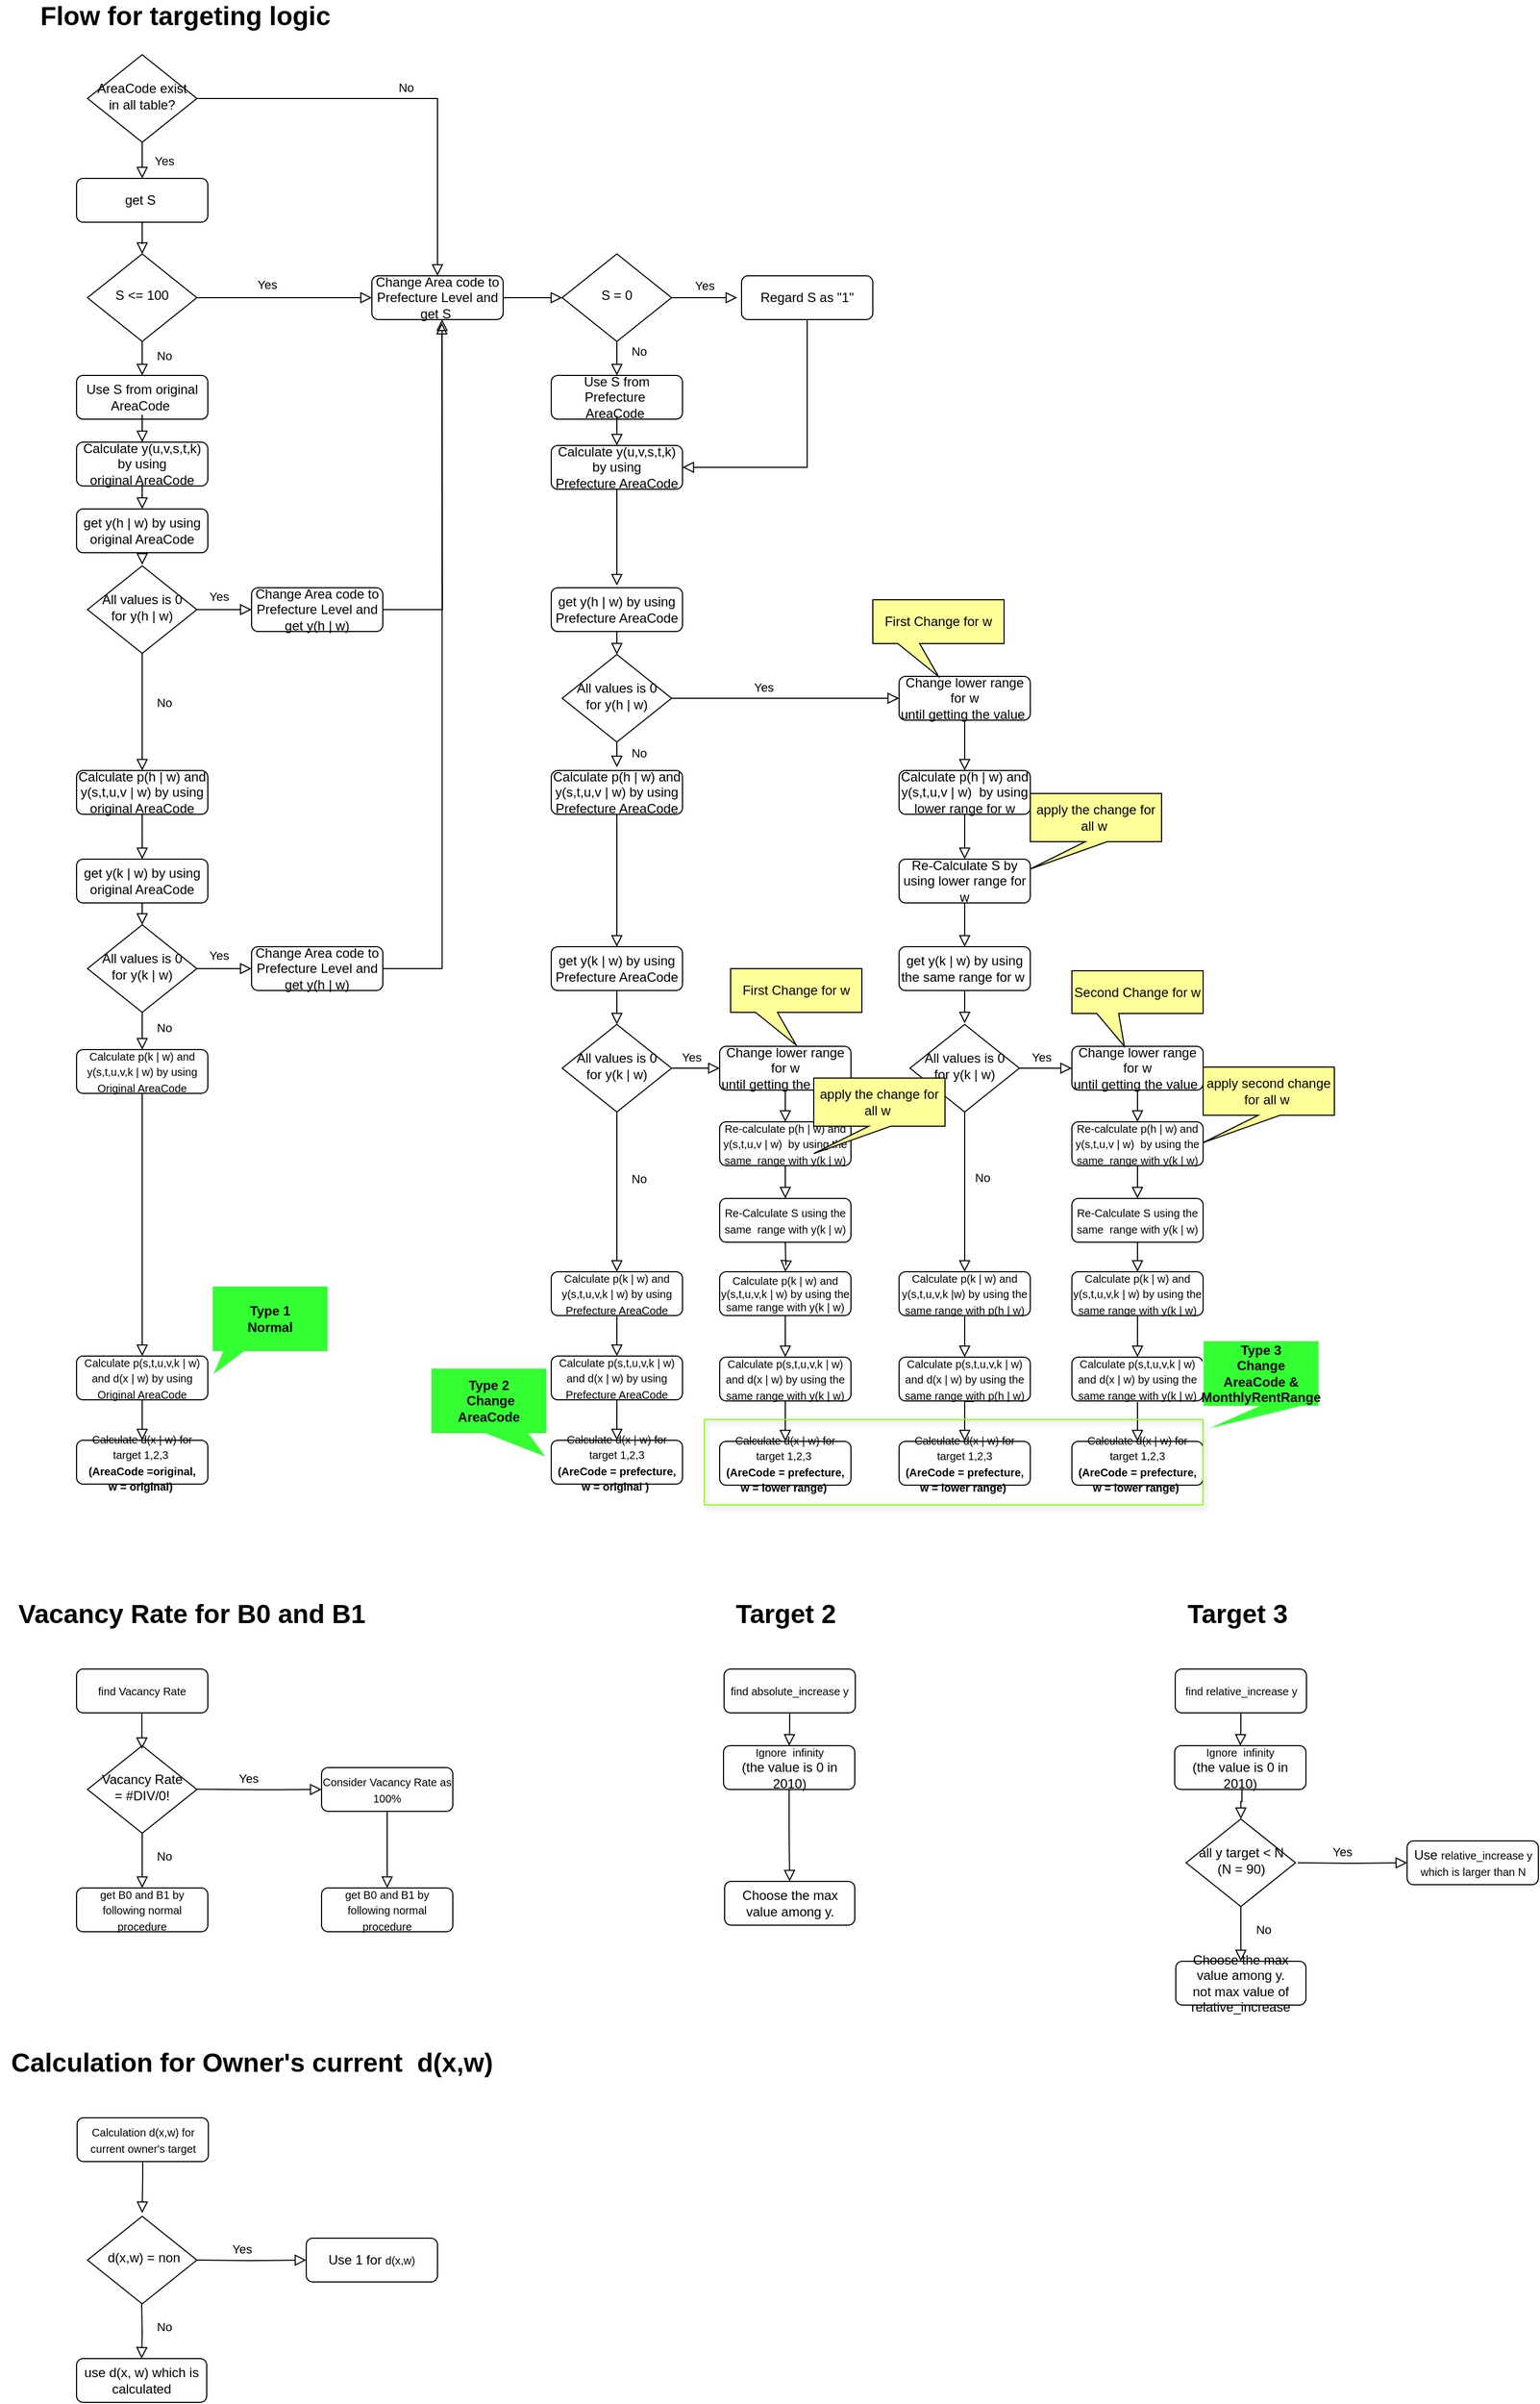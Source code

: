 <mxfile version="14.8.2" type="github">
  <diagram id="C5RBs43oDa-KdzZeNtuy" name="Page-1">
    <mxGraphModel dx="1504" dy="644" grid="1" gridSize="10" guides="1" tooltips="1" connect="1" arrows="1" fold="1" page="1" pageScale="1" pageWidth="827" pageHeight="1169" math="0" shadow="0">
      <root>
        <mxCell id="WIyWlLk6GJQsqaUBKTNV-0" />
        <mxCell id="WIyWlLk6GJQsqaUBKTNV-1" parent="WIyWlLk6GJQsqaUBKTNV-0" />
        <mxCell id="WIyWlLk6GJQsqaUBKTNV-2" value="" style="rounded=0;html=1;jettySize=auto;orthogonalLoop=1;fontSize=11;endArrow=block;endFill=0;endSize=8;strokeWidth=1;shadow=0;labelBackgroundColor=none;edgeStyle=orthogonalEdgeStyle;" parent="WIyWlLk6GJQsqaUBKTNV-1" source="WIyWlLk6GJQsqaUBKTNV-3" target="WIyWlLk6GJQsqaUBKTNV-6" edge="1">
          <mxGeometry relative="1" as="geometry" />
        </mxCell>
        <mxCell id="WIyWlLk6GJQsqaUBKTNV-3" value="get S&amp;nbsp;" style="rounded=1;whiteSpace=wrap;html=1;fontSize=12;glass=0;strokeWidth=1;shadow=0;" parent="WIyWlLk6GJQsqaUBKTNV-1" vertex="1">
          <mxGeometry x="86" y="178" width="120" height="40" as="geometry" />
        </mxCell>
        <mxCell id="WIyWlLk6GJQsqaUBKTNV-4" value="No" style="rounded=0;html=1;jettySize=auto;orthogonalLoop=1;fontSize=11;endArrow=block;endFill=0;endSize=8;strokeWidth=1;shadow=0;labelBackgroundColor=none;edgeStyle=orthogonalEdgeStyle;entryX=0.5;entryY=0;entryDx=0;entryDy=0;" parent="WIyWlLk6GJQsqaUBKTNV-1" source="WIyWlLk6GJQsqaUBKTNV-6" target="MQ3y7SGXB7zB2JzIPT7B-8" edge="1">
          <mxGeometry x="0.245" y="20" relative="1" as="geometry">
            <mxPoint as="offset" />
            <mxPoint x="146" y="397" as="targetPoint" />
          </mxGeometry>
        </mxCell>
        <mxCell id="WIyWlLk6GJQsqaUBKTNV-5" value="Yes" style="edgeStyle=orthogonalEdgeStyle;rounded=0;html=1;jettySize=auto;orthogonalLoop=1;fontSize=11;endArrow=block;endFill=0;endSize=8;strokeWidth=1;shadow=0;labelBackgroundColor=none;" parent="WIyWlLk6GJQsqaUBKTNV-1" source="WIyWlLk6GJQsqaUBKTNV-6" target="WIyWlLk6GJQsqaUBKTNV-7" edge="1">
          <mxGeometry x="-0.2" y="12" relative="1" as="geometry">
            <mxPoint as="offset" />
          </mxGeometry>
        </mxCell>
        <mxCell id="WIyWlLk6GJQsqaUBKTNV-6" value="S &amp;lt;= 100" style="rhombus;whiteSpace=wrap;html=1;shadow=0;fontFamily=Helvetica;fontSize=12;align=center;strokeWidth=1;spacing=6;spacingTop=-4;" parent="WIyWlLk6GJQsqaUBKTNV-1" vertex="1">
          <mxGeometry x="96" y="247" width="100" height="80" as="geometry" />
        </mxCell>
        <mxCell id="WIyWlLk6GJQsqaUBKTNV-7" value="Change Area code to Prefecture Level&amp;nbsp;and get S&amp;nbsp;" style="rounded=1;whiteSpace=wrap;html=1;fontSize=12;glass=0;strokeWidth=1;shadow=0;" parent="WIyWlLk6GJQsqaUBKTNV-1" vertex="1">
          <mxGeometry x="356" y="267" width="120" height="40" as="geometry" />
        </mxCell>
        <mxCell id="WIyWlLk6GJQsqaUBKTNV-11" value="Calculate y(u,v,s,t,k) by using&lt;br&gt;original AreaCode" style="rounded=1;whiteSpace=wrap;html=1;fontSize=12;glass=0;strokeWidth=1;shadow=0;" parent="WIyWlLk6GJQsqaUBKTNV-1" vertex="1">
          <mxGeometry x="86" y="419" width="120" height="40" as="geometry" />
        </mxCell>
        <mxCell id="MQ3y7SGXB7zB2JzIPT7B-0" value="S = 0" style="rhombus;whiteSpace=wrap;html=1;shadow=0;fontFamily=Helvetica;fontSize=12;align=center;strokeWidth=1;spacing=6;spacingTop=-4;" parent="WIyWlLk6GJQsqaUBKTNV-1" vertex="1">
          <mxGeometry x="530" y="247" width="100" height="80" as="geometry" />
        </mxCell>
        <mxCell id="MQ3y7SGXB7zB2JzIPT7B-1" value="" style="edgeStyle=orthogonalEdgeStyle;rounded=0;html=1;jettySize=auto;orthogonalLoop=1;fontSize=11;endArrow=block;endFill=0;endSize=8;strokeWidth=1;shadow=0;labelBackgroundColor=none;entryX=0;entryY=0.5;entryDx=0;entryDy=0;exitX=1;exitY=0.5;exitDx=0;exitDy=0;" parent="WIyWlLk6GJQsqaUBKTNV-1" source="WIyWlLk6GJQsqaUBKTNV-7" target="MQ3y7SGXB7zB2JzIPT7B-0" edge="1">
          <mxGeometry x="-0.2" y="10" relative="1" as="geometry">
            <mxPoint as="offset" />
            <mxPoint x="206" y="297" as="sourcePoint" />
            <mxPoint x="256" y="297" as="targetPoint" />
          </mxGeometry>
        </mxCell>
        <mxCell id="MQ3y7SGXB7zB2JzIPT7B-2" value="Yes" style="edgeStyle=orthogonalEdgeStyle;rounded=0;html=1;jettySize=auto;orthogonalLoop=1;fontSize=11;endArrow=block;endFill=0;endSize=8;strokeWidth=1;shadow=0;labelBackgroundColor=none;exitX=1;exitY=0.5;exitDx=0;exitDy=0;" parent="WIyWlLk6GJQsqaUBKTNV-1" source="MQ3y7SGXB7zB2JzIPT7B-0" edge="1">
          <mxGeometry y="12" relative="1" as="geometry">
            <mxPoint as="offset" />
            <mxPoint x="320" y="297" as="sourcePoint" />
            <mxPoint x="690" y="287" as="targetPoint" />
          </mxGeometry>
        </mxCell>
        <mxCell id="MQ3y7SGXB7zB2JzIPT7B-3" value="Regard S as &quot;1&quot;" style="rounded=1;whiteSpace=wrap;html=1;fontSize=12;glass=0;strokeWidth=1;shadow=0;" parent="WIyWlLk6GJQsqaUBKTNV-1" vertex="1">
          <mxGeometry x="694" y="267" width="120" height="40" as="geometry" />
        </mxCell>
        <mxCell id="MQ3y7SGXB7zB2JzIPT7B-6" value="Use S from Prefecture&amp;nbsp;&lt;br&gt;AreaCode&amp;nbsp;" style="rounded=1;whiteSpace=wrap;html=1;fontSize=12;glass=0;strokeWidth=1;shadow=0;" parent="WIyWlLk6GJQsqaUBKTNV-1" vertex="1">
          <mxGeometry x="520" y="358" width="120" height="40" as="geometry" />
        </mxCell>
        <mxCell id="MQ3y7SGXB7zB2JzIPT7B-8" value="Use S from original AreaCode&amp;nbsp;" style="rounded=1;whiteSpace=wrap;html=1;fontSize=12;glass=0;strokeWidth=1;shadow=0;" parent="WIyWlLk6GJQsqaUBKTNV-1" vertex="1">
          <mxGeometry x="86" y="358" width="120" height="40" as="geometry" />
        </mxCell>
        <mxCell id="MQ3y7SGXB7zB2JzIPT7B-10" value="No" style="rounded=0;html=1;jettySize=auto;orthogonalLoop=1;fontSize=11;endArrow=block;endFill=0;endSize=8;strokeWidth=1;shadow=0;labelBackgroundColor=none;edgeStyle=orthogonalEdgeStyle;entryX=0.5;entryY=0;entryDx=0;entryDy=0;exitX=0.5;exitY=1;exitDx=0;exitDy=0;" parent="WIyWlLk6GJQsqaUBKTNV-1" source="MQ3y7SGXB7zB2JzIPT7B-0" target="MQ3y7SGXB7zB2JzIPT7B-6" edge="1">
          <mxGeometry x="-0.407" y="20" relative="1" as="geometry">
            <mxPoint as="offset" />
            <mxPoint x="270" y="337" as="sourcePoint" />
            <mxPoint x="270" y="397" as="targetPoint" />
            <Array as="points">
              <mxPoint x="580" y="347" />
              <mxPoint x="580" y="347" />
            </Array>
          </mxGeometry>
        </mxCell>
        <mxCell id="MQ3y7SGXB7zB2JzIPT7B-66" value="AreaCode exist in all table?" style="rhombus;whiteSpace=wrap;html=1;shadow=0;fontFamily=Helvetica;fontSize=12;align=center;strokeWidth=1;spacing=6;spacingTop=-4;" parent="WIyWlLk6GJQsqaUBKTNV-1" vertex="1">
          <mxGeometry x="96" y="65" width="100" height="80" as="geometry" />
        </mxCell>
        <mxCell id="MQ3y7SGXB7zB2JzIPT7B-67" value="No" style="edgeStyle=orthogonalEdgeStyle;rounded=0;html=1;jettySize=auto;orthogonalLoop=1;fontSize=11;endArrow=block;endFill=0;endSize=8;strokeWidth=1;shadow=0;labelBackgroundColor=none;exitX=1;exitY=0.5;exitDx=0;exitDy=0;entryX=0.5;entryY=0;entryDx=0;entryDy=0;" parent="WIyWlLk6GJQsqaUBKTNV-1" source="MQ3y7SGXB7zB2JzIPT7B-66" target="WIyWlLk6GJQsqaUBKTNV-7" edge="1">
          <mxGeometry y="10" relative="1" as="geometry">
            <mxPoint as="offset" />
            <mxPoint x="206.0" y="320" as="sourcePoint" />
            <mxPoint x="306" y="265" as="targetPoint" />
          </mxGeometry>
        </mxCell>
        <mxCell id="MQ3y7SGXB7zB2JzIPT7B-69" value="Yes" style="rounded=0;html=1;jettySize=auto;orthogonalLoop=1;fontSize=11;endArrow=block;endFill=0;endSize=8;strokeWidth=1;shadow=0;labelBackgroundColor=none;edgeStyle=orthogonalEdgeStyle;exitX=0.5;exitY=1;exitDx=0;exitDy=0;entryX=0.5;entryY=0;entryDx=0;entryDy=0;" parent="WIyWlLk6GJQsqaUBKTNV-1" source="MQ3y7SGXB7zB2JzIPT7B-66" target="WIyWlLk6GJQsqaUBKTNV-3" edge="1">
          <mxGeometry y="20" relative="1" as="geometry">
            <mxPoint as="offset" />
            <mxPoint x="146" y="155" as="sourcePoint" />
            <mxPoint x="146" y="175" as="targetPoint" />
          </mxGeometry>
        </mxCell>
        <mxCell id="EMNxxHcLQM_PSfE0qUSJ-0" value="" style="edgeStyle=orthogonalEdgeStyle;rounded=0;html=1;jettySize=auto;orthogonalLoop=1;fontSize=11;endArrow=block;endFill=0;endSize=8;strokeWidth=1;shadow=0;labelBackgroundColor=none;entryX=0.5;entryY=0;entryDx=0;entryDy=0;exitX=0.5;exitY=1;exitDx=0;exitDy=0;" parent="WIyWlLk6GJQsqaUBKTNV-1" source="MQ3y7SGXB7zB2JzIPT7B-8" target="WIyWlLk6GJQsqaUBKTNV-11" edge="1">
          <mxGeometry x="-0.2" y="10" relative="1" as="geometry">
            <mxPoint as="offset" />
            <mxPoint x="376" y="297" as="sourcePoint" />
            <mxPoint x="426" y="297" as="targetPoint" />
            <Array as="points">
              <mxPoint x="146" y="394" />
              <mxPoint x="146" y="394" />
            </Array>
          </mxGeometry>
        </mxCell>
        <mxCell id="EMNxxHcLQM_PSfE0qUSJ-1" value="Calculate y(u,v,s,t,k) by using&lt;br&gt;Prefecture AreaCode" style="rounded=1;whiteSpace=wrap;html=1;fontSize=12;glass=0;strokeWidth=1;shadow=0;" parent="WIyWlLk6GJQsqaUBKTNV-1" vertex="1">
          <mxGeometry x="520" y="422" width="120" height="40" as="geometry" />
        </mxCell>
        <mxCell id="EMNxxHcLQM_PSfE0qUSJ-3" value="" style="edgeStyle=orthogonalEdgeStyle;rounded=0;html=1;jettySize=auto;orthogonalLoop=1;fontSize=11;endArrow=block;endFill=0;endSize=8;strokeWidth=1;shadow=0;labelBackgroundColor=none;entryX=0.5;entryY=0;entryDx=0;entryDy=0;" parent="WIyWlLk6GJQsqaUBKTNV-1" target="EMNxxHcLQM_PSfE0qUSJ-1" edge="1">
          <mxGeometry x="-0.2" y="10" relative="1" as="geometry">
            <mxPoint as="offset" />
            <mxPoint x="580" y="395" as="sourcePoint" />
            <mxPoint x="564" y="434" as="targetPoint" />
            <Array as="points">
              <mxPoint x="580" y="404" />
              <mxPoint x="580" y="404" />
            </Array>
          </mxGeometry>
        </mxCell>
        <mxCell id="EMNxxHcLQM_PSfE0qUSJ-4" value="" style="edgeStyle=orthogonalEdgeStyle;rounded=0;html=1;jettySize=auto;orthogonalLoop=1;fontSize=11;endArrow=block;endFill=0;endSize=8;strokeWidth=1;shadow=0;labelBackgroundColor=none;entryX=1;entryY=0.5;entryDx=0;entryDy=0;exitX=0.5;exitY=1;exitDx=0;exitDy=0;strokeColor=#000000;" parent="WIyWlLk6GJQsqaUBKTNV-1" source="MQ3y7SGXB7zB2JzIPT7B-3" target="EMNxxHcLQM_PSfE0qUSJ-1" edge="1">
          <mxGeometry x="-0.2" y="10" relative="1" as="geometry">
            <mxPoint as="offset" />
            <mxPoint x="1024" y="405" as="sourcePoint" />
            <mxPoint x="1024" y="434" as="targetPoint" />
            <Array as="points">
              <mxPoint x="754" y="442" />
            </Array>
          </mxGeometry>
        </mxCell>
        <mxCell id="EMNxxHcLQM_PSfE0qUSJ-5" value="get y(h | w) by using&lt;br&gt;original AreaCode" style="rounded=1;whiteSpace=wrap;html=1;fontSize=12;glass=0;strokeWidth=1;shadow=0;" parent="WIyWlLk6GJQsqaUBKTNV-1" vertex="1">
          <mxGeometry x="86" y="480" width="120" height="40" as="geometry" />
        </mxCell>
        <mxCell id="EMNxxHcLQM_PSfE0qUSJ-6" value="All values is 0 for y(h | w)" style="rhombus;whiteSpace=wrap;html=1;shadow=0;fontFamily=Helvetica;fontSize=12;align=center;strokeWidth=1;spacing=6;spacingTop=-4;" parent="WIyWlLk6GJQsqaUBKTNV-1" vertex="1">
          <mxGeometry x="96" y="532" width="100" height="80" as="geometry" />
        </mxCell>
        <mxCell id="EMNxxHcLQM_PSfE0qUSJ-7" value="No" style="rounded=0;html=1;jettySize=auto;orthogonalLoop=1;fontSize=11;endArrow=block;endFill=0;endSize=8;strokeWidth=1;shadow=0;labelBackgroundColor=none;edgeStyle=orthogonalEdgeStyle;exitX=0.5;exitY=1;exitDx=0;exitDy=0;entryX=0.5;entryY=0;entryDx=0;entryDy=0;" parent="WIyWlLk6GJQsqaUBKTNV-1" source="EMNxxHcLQM_PSfE0qUSJ-6" target="EMNxxHcLQM_PSfE0qUSJ-20" edge="1">
          <mxGeometry x="-0.167" y="20" relative="1" as="geometry">
            <mxPoint as="offset" />
            <mxPoint x="126" y="661" as="sourcePoint" />
            <mxPoint x="146" y="681" as="targetPoint" />
            <Array as="points" />
          </mxGeometry>
        </mxCell>
        <mxCell id="EMNxxHcLQM_PSfE0qUSJ-9" value="Change Area code to Prefecture Level&amp;nbsp;and get y(h | w)" style="rounded=1;whiteSpace=wrap;html=1;fontSize=12;glass=0;strokeWidth=1;shadow=0;" parent="WIyWlLk6GJQsqaUBKTNV-1" vertex="1">
          <mxGeometry x="246" y="552" width="120" height="40" as="geometry" />
        </mxCell>
        <mxCell id="EMNxxHcLQM_PSfE0qUSJ-10" value="get y(h | w) by using&lt;br&gt;Prefecture AreaCode" style="rounded=1;whiteSpace=wrap;html=1;fontSize=12;glass=0;strokeWidth=1;shadow=0;" parent="WIyWlLk6GJQsqaUBKTNV-1" vertex="1">
          <mxGeometry x="520" y="552" width="120" height="40" as="geometry" />
        </mxCell>
        <mxCell id="EMNxxHcLQM_PSfE0qUSJ-14" value="" style="edgeStyle=orthogonalEdgeStyle;rounded=0;html=1;jettySize=auto;orthogonalLoop=1;fontSize=11;endArrow=block;endFill=0;endSize=8;strokeWidth=1;shadow=0;labelBackgroundColor=none;entryX=0.5;entryY=0;entryDx=0;entryDy=0;exitX=0.5;exitY=1;exitDx=0;exitDy=0;" parent="WIyWlLk6GJQsqaUBKTNV-1" source="WIyWlLk6GJQsqaUBKTNV-11" target="EMNxxHcLQM_PSfE0qUSJ-5" edge="1">
          <mxGeometry x="-0.2" y="10" relative="1" as="geometry">
            <mxPoint as="offset" />
            <mxPoint x="156" y="409" as="sourcePoint" />
            <mxPoint x="156" y="439" as="targetPoint" />
            <Array as="points">
              <mxPoint x="146" y="457" />
              <mxPoint x="146" y="457" />
            </Array>
          </mxGeometry>
        </mxCell>
        <mxCell id="EMNxxHcLQM_PSfE0qUSJ-15" value="" style="edgeStyle=orthogonalEdgeStyle;rounded=0;html=1;jettySize=auto;orthogonalLoop=1;fontSize=11;endArrow=block;endFill=0;endSize=8;strokeWidth=1;shadow=0;labelBackgroundColor=none;exitX=0.5;exitY=1;exitDx=0;exitDy=0;" parent="WIyWlLk6GJQsqaUBKTNV-1" source="EMNxxHcLQM_PSfE0qUSJ-5" edge="1">
          <mxGeometry x="-0.2" y="10" relative="1" as="geometry">
            <mxPoint as="offset" />
            <mxPoint x="146" y="541" as="sourcePoint" />
            <mxPoint x="146" y="531" as="targetPoint" />
            <Array as="points" />
          </mxGeometry>
        </mxCell>
        <mxCell id="EMNxxHcLQM_PSfE0qUSJ-16" value="" style="edgeStyle=orthogonalEdgeStyle;rounded=0;html=1;jettySize=auto;orthogonalLoop=1;fontSize=11;endArrow=block;endFill=0;endSize=8;strokeWidth=1;shadow=0;labelBackgroundColor=none;exitX=1;exitY=0.5;exitDx=0;exitDy=0;" parent="WIyWlLk6GJQsqaUBKTNV-1" source="EMNxxHcLQM_PSfE0qUSJ-9" edge="1">
          <mxGeometry x="-0.2" y="10" relative="1" as="geometry">
            <mxPoint as="offset" />
            <mxPoint x="376" y="595" as="sourcePoint" />
            <mxPoint x="420" y="310" as="targetPoint" />
          </mxGeometry>
        </mxCell>
        <mxCell id="EMNxxHcLQM_PSfE0qUSJ-18" value="" style="edgeStyle=orthogonalEdgeStyle;rounded=0;html=1;jettySize=auto;orthogonalLoop=1;fontSize=11;endArrow=block;endFill=0;endSize=8;strokeWidth=1;shadow=0;labelBackgroundColor=none;" parent="WIyWlLk6GJQsqaUBKTNV-1" source="EMNxxHcLQM_PSfE0qUSJ-1" edge="1">
          <mxGeometry x="-0.2" y="10" relative="1" as="geometry">
            <mxPoint as="offset" />
            <mxPoint x="527" y="600" as="sourcePoint" />
            <mxPoint x="580" y="550" as="targetPoint" />
          </mxGeometry>
        </mxCell>
        <mxCell id="EMNxxHcLQM_PSfE0qUSJ-20" value="Calculate p(h | w) and y(s,t,u,v | w) by using&lt;br&gt;original AreaCode" style="rounded=1;whiteSpace=wrap;html=1;fontSize=12;glass=0;strokeWidth=1;shadow=0;" parent="WIyWlLk6GJQsqaUBKTNV-1" vertex="1">
          <mxGeometry x="86" y="719" width="120" height="40" as="geometry" />
        </mxCell>
        <mxCell id="EMNxxHcLQM_PSfE0qUSJ-21" value="Yes" style="edgeStyle=orthogonalEdgeStyle;rounded=0;html=1;jettySize=auto;orthogonalLoop=1;fontSize=11;endArrow=block;endFill=0;endSize=8;strokeWidth=1;shadow=0;labelBackgroundColor=none;exitX=1;exitY=0.5;exitDx=0;exitDy=0;entryX=0;entryY=0.5;entryDx=0;entryDy=0;" parent="WIyWlLk6GJQsqaUBKTNV-1" source="EMNxxHcLQM_PSfE0qUSJ-6" target="EMNxxHcLQM_PSfE0qUSJ-9" edge="1">
          <mxGeometry x="-0.2" y="12" relative="1" as="geometry">
            <mxPoint as="offset" />
            <mxPoint x="205" y="585" as="sourcePoint" />
            <mxPoint x="255" y="585" as="targetPoint" />
          </mxGeometry>
        </mxCell>
        <mxCell id="EMNxxHcLQM_PSfE0qUSJ-22" value="All values is 0 for y(h | w)" style="rhombus;whiteSpace=wrap;html=1;shadow=0;fontFamily=Helvetica;fontSize=12;align=center;strokeWidth=1;spacing=6;spacingTop=-4;" parent="WIyWlLk6GJQsqaUBKTNV-1" vertex="1">
          <mxGeometry x="530" y="613" width="100" height="80" as="geometry" />
        </mxCell>
        <mxCell id="EMNxxHcLQM_PSfE0qUSJ-23" value="Change lower range for w&lt;br&gt;until getting the value&amp;nbsp;" style="rounded=1;whiteSpace=wrap;html=1;fontSize=12;glass=0;strokeWidth=1;shadow=0;" parent="WIyWlLk6GJQsqaUBKTNV-1" vertex="1">
          <mxGeometry x="838" y="633" width="120" height="40" as="geometry" />
        </mxCell>
        <mxCell id="EMNxxHcLQM_PSfE0qUSJ-24" value="Calculate p(h | w) and y(s,t,u,v | w) by using&lt;br&gt;Prefecture AreaCode" style="rounded=1;whiteSpace=wrap;html=1;fontSize=12;glass=0;strokeWidth=1;shadow=0;" parent="WIyWlLk6GJQsqaUBKTNV-1" vertex="1">
          <mxGeometry x="520" y="719" width="120" height="40" as="geometry" />
        </mxCell>
        <mxCell id="EMNxxHcLQM_PSfE0qUSJ-25" value="No" style="rounded=0;html=1;jettySize=auto;orthogonalLoop=1;fontSize=11;endArrow=block;endFill=0;endSize=8;strokeWidth=1;shadow=0;labelBackgroundColor=none;edgeStyle=orthogonalEdgeStyle;exitX=0.5;exitY=1;exitDx=0;exitDy=0;" parent="WIyWlLk6GJQsqaUBKTNV-1" source="EMNxxHcLQM_PSfE0qUSJ-22" edge="1">
          <mxGeometry x="-0.167" y="20" relative="1" as="geometry">
            <mxPoint as="offset" />
            <mxPoint x="458.0" y="622" as="sourcePoint" />
            <mxPoint x="580" y="716" as="targetPoint" />
            <Array as="points" />
          </mxGeometry>
        </mxCell>
        <mxCell id="EMNxxHcLQM_PSfE0qUSJ-26" value="" style="edgeStyle=orthogonalEdgeStyle;rounded=0;html=1;jettySize=auto;orthogonalLoop=1;fontSize=11;endArrow=block;endFill=0;endSize=8;strokeWidth=1;shadow=0;labelBackgroundColor=none;exitX=0.5;exitY=1;exitDx=0;exitDy=0;entryX=0.5;entryY=0;entryDx=0;entryDy=0;" parent="WIyWlLk6GJQsqaUBKTNV-1" source="EMNxxHcLQM_PSfE0qUSJ-10" target="EMNxxHcLQM_PSfE0qUSJ-22" edge="1">
          <mxGeometry x="-0.2" y="10" relative="1" as="geometry">
            <mxPoint as="offset" />
            <mxPoint x="590" y="478" as="sourcePoint" />
            <mxPoint x="580" y="601" as="targetPoint" />
          </mxGeometry>
        </mxCell>
        <mxCell id="EMNxxHcLQM_PSfE0qUSJ-27" value="Yes" style="edgeStyle=orthogonalEdgeStyle;rounded=0;html=1;jettySize=auto;orthogonalLoop=1;fontSize=11;endArrow=block;endFill=0;endSize=8;strokeWidth=1;shadow=0;labelBackgroundColor=none;exitX=1;exitY=0.5;exitDx=0;exitDy=0;entryX=0;entryY=0.5;entryDx=0;entryDy=0;" parent="WIyWlLk6GJQsqaUBKTNV-1" source="EMNxxHcLQM_PSfE0qUSJ-22" target="EMNxxHcLQM_PSfE0qUSJ-23" edge="1">
          <mxGeometry x="-0.19" y="10" relative="1" as="geometry">
            <mxPoint as="offset" />
            <mxPoint x="640" y="655" as="sourcePoint" />
            <mxPoint x="675" y="663" as="targetPoint" />
          </mxGeometry>
        </mxCell>
        <mxCell id="EMNxxHcLQM_PSfE0qUSJ-29" value="Calculate p(h | w) and y(s,t,u,v | w)&amp;nbsp;&amp;nbsp;by using lower range for w" style="rounded=1;whiteSpace=wrap;html=1;fontSize=12;glass=0;strokeWidth=1;shadow=0;" parent="WIyWlLk6GJQsqaUBKTNV-1" vertex="1">
          <mxGeometry x="838" y="719" width="120" height="40" as="geometry" />
        </mxCell>
        <mxCell id="EMNxxHcLQM_PSfE0qUSJ-30" value="" style="edgeStyle=orthogonalEdgeStyle;rounded=0;html=1;jettySize=auto;orthogonalLoop=1;fontSize=11;endArrow=block;endFill=0;endSize=8;strokeWidth=1;shadow=0;labelBackgroundColor=none;" parent="WIyWlLk6GJQsqaUBKTNV-1" source="EMNxxHcLQM_PSfE0qUSJ-23" target="EMNxxHcLQM_PSfE0qUSJ-29" edge="1">
          <mxGeometry x="-0.2" y="10" relative="1" as="geometry">
            <mxPoint as="offset" />
            <mxPoint x="879" y="661" as="sourcePoint" />
            <mxPoint x="1015" y="562" as="targetPoint" />
          </mxGeometry>
        </mxCell>
        <mxCell id="EMNxxHcLQM_PSfE0qUSJ-31" value="get y(k | w) by using&lt;br&gt;original AreaCode" style="rounded=1;whiteSpace=wrap;html=1;fontSize=12;glass=0;strokeWidth=1;shadow=0;" parent="WIyWlLk6GJQsqaUBKTNV-1" vertex="1">
          <mxGeometry x="86" y="800" width="120" height="40" as="geometry" />
        </mxCell>
        <mxCell id="EMNxxHcLQM_PSfE0qUSJ-32" value="" style="edgeStyle=orthogonalEdgeStyle;rounded=0;html=1;jettySize=auto;orthogonalLoop=1;fontSize=11;endArrow=block;endFill=0;endSize=8;strokeWidth=1;shadow=0;labelBackgroundColor=none;entryX=0.5;entryY=0;entryDx=0;entryDy=0;" parent="WIyWlLk6GJQsqaUBKTNV-1" source="EMNxxHcLQM_PSfE0qUSJ-20" target="EMNxxHcLQM_PSfE0qUSJ-31" edge="1">
          <mxGeometry x="-0.2" y="10" relative="1" as="geometry">
            <mxPoint as="offset" />
            <mxPoint x="146" y="770" as="sourcePoint" />
            <mxPoint x="140" y="790" as="targetPoint" />
          </mxGeometry>
        </mxCell>
        <mxCell id="EMNxxHcLQM_PSfE0qUSJ-35" value="All values is 0 for y(k | w)" style="rhombus;whiteSpace=wrap;html=1;shadow=0;fontFamily=Helvetica;fontSize=12;align=center;strokeWidth=1;spacing=6;spacingTop=-4;" parent="WIyWlLk6GJQsqaUBKTNV-1" vertex="1">
          <mxGeometry x="96" y="860" width="100" height="80" as="geometry" />
        </mxCell>
        <mxCell id="EMNxxHcLQM_PSfE0qUSJ-36" value="Change Area code to Prefecture Level&amp;nbsp;and get y(h | w)" style="rounded=1;whiteSpace=wrap;html=1;fontSize=12;glass=0;strokeWidth=1;shadow=0;" parent="WIyWlLk6GJQsqaUBKTNV-1" vertex="1">
          <mxGeometry x="246" y="880" width="120" height="40" as="geometry" />
        </mxCell>
        <mxCell id="EMNxxHcLQM_PSfE0qUSJ-37" value="get y(k | w) by using&lt;br&gt;Prefecture AreaCode" style="rounded=1;whiteSpace=wrap;html=1;fontSize=12;glass=0;strokeWidth=1;shadow=0;" parent="WIyWlLk6GJQsqaUBKTNV-1" vertex="1">
          <mxGeometry x="520" y="880" width="120" height="40" as="geometry" />
        </mxCell>
        <mxCell id="EMNxxHcLQM_PSfE0qUSJ-38" value="All values is 0 for y(k | w)" style="rhombus;whiteSpace=wrap;html=1;shadow=0;fontFamily=Helvetica;fontSize=12;align=center;strokeWidth=1;spacing=6;spacingTop=-4;" parent="WIyWlLk6GJQsqaUBKTNV-1" vertex="1">
          <mxGeometry x="530" y="951" width="100" height="80" as="geometry" />
        </mxCell>
        <mxCell id="EMNxxHcLQM_PSfE0qUSJ-39" value="Change lower range for w&lt;br&gt;until getting the value&amp;nbsp;" style="rounded=1;whiteSpace=wrap;html=1;fontSize=12;glass=0;strokeWidth=1;shadow=0;" parent="WIyWlLk6GJQsqaUBKTNV-1" vertex="1">
          <mxGeometry x="674" y="971" width="120" height="40" as="geometry" />
        </mxCell>
        <mxCell id="EMNxxHcLQM_PSfE0qUSJ-40" value="&lt;font style=&quot;font-size: 10px&quot;&gt;Calculate p(k | w) and y(s,t,u,v,k | w) by using Prefecture AreaCode&lt;/font&gt;" style="rounded=1;whiteSpace=wrap;html=1;fontSize=12;glass=0;strokeWidth=1;shadow=0;" parent="WIyWlLk6GJQsqaUBKTNV-1" vertex="1">
          <mxGeometry x="520" y="1177" width="120" height="40" as="geometry" />
        </mxCell>
        <mxCell id="EMNxxHcLQM_PSfE0qUSJ-41" value="No" style="rounded=0;html=1;jettySize=auto;orthogonalLoop=1;fontSize=11;endArrow=block;endFill=0;endSize=8;strokeWidth=1;shadow=0;labelBackgroundColor=none;edgeStyle=orthogonalEdgeStyle;exitX=0.5;exitY=1;exitDx=0;exitDy=0;entryX=0.5;entryY=0;entryDx=0;entryDy=0;" parent="WIyWlLk6GJQsqaUBKTNV-1" source="EMNxxHcLQM_PSfE0qUSJ-38" target="EMNxxHcLQM_PSfE0qUSJ-40" edge="1">
          <mxGeometry x="-0.167" y="20" relative="1" as="geometry">
            <mxPoint as="offset" />
            <mxPoint x="458.0" y="960" as="sourcePoint" />
            <mxPoint x="580" y="1100" as="targetPoint" />
            <Array as="points" />
          </mxGeometry>
        </mxCell>
        <mxCell id="EMNxxHcLQM_PSfE0qUSJ-42" value="Yes" style="edgeStyle=orthogonalEdgeStyle;rounded=0;html=1;jettySize=auto;orthogonalLoop=1;fontSize=11;endArrow=block;endFill=0;endSize=8;strokeWidth=1;shadow=0;labelBackgroundColor=none;exitX=1;exitY=0.5;exitDx=0;exitDy=0;entryX=0;entryY=0.5;entryDx=0;entryDy=0;" parent="WIyWlLk6GJQsqaUBKTNV-1" source="EMNxxHcLQM_PSfE0qUSJ-38" target="EMNxxHcLQM_PSfE0qUSJ-39" edge="1">
          <mxGeometry x="-0.19" y="10" relative="1" as="geometry">
            <mxPoint as="offset" />
            <mxPoint x="640" y="993" as="sourcePoint" />
            <mxPoint x="675" y="1001" as="targetPoint" />
          </mxGeometry>
        </mxCell>
        <mxCell id="EMNxxHcLQM_PSfE0qUSJ-49" value="Yes" style="edgeStyle=orthogonalEdgeStyle;rounded=0;html=1;jettySize=auto;orthogonalLoop=1;fontSize=11;endArrow=block;endFill=0;endSize=8;strokeWidth=1;shadow=0;labelBackgroundColor=none;entryX=0;entryY=0.5;entryDx=0;entryDy=0;" parent="WIyWlLk6GJQsqaUBKTNV-1" source="EMNxxHcLQM_PSfE0qUSJ-35" target="EMNxxHcLQM_PSfE0qUSJ-36" edge="1">
          <mxGeometry x="-0.2" y="12" relative="1" as="geometry">
            <mxPoint as="offset" />
            <mxPoint x="206" y="634" as="sourcePoint" />
            <mxPoint x="250" y="910" as="targetPoint" />
          </mxGeometry>
        </mxCell>
        <mxCell id="EMNxxHcLQM_PSfE0qUSJ-50" value="" style="edgeStyle=orthogonalEdgeStyle;rounded=0;html=1;jettySize=auto;orthogonalLoop=1;fontSize=11;endArrow=block;endFill=0;endSize=8;strokeWidth=1;shadow=0;labelBackgroundColor=none;entryX=0.5;entryY=0;entryDx=0;entryDy=0;" parent="WIyWlLk6GJQsqaUBKTNV-1" target="EMNxxHcLQM_PSfE0qUSJ-35" edge="1">
          <mxGeometry x="-0.2" y="10" relative="1" as="geometry">
            <mxPoint as="offset" />
            <mxPoint x="146" y="840" as="sourcePoint" />
            <mxPoint x="156" y="810.0" as="targetPoint" />
          </mxGeometry>
        </mxCell>
        <mxCell id="EMNxxHcLQM_PSfE0qUSJ-51" value="" style="edgeStyle=orthogonalEdgeStyle;rounded=0;html=1;jettySize=auto;orthogonalLoop=1;fontSize=11;endArrow=block;endFill=0;endSize=8;strokeWidth=1;shadow=0;labelBackgroundColor=none;exitX=1;exitY=0.5;exitDx=0;exitDy=0;entryX=0.535;entryY=0.998;entryDx=0;entryDy=0;entryPerimeter=0;" parent="WIyWlLk6GJQsqaUBKTNV-1" source="EMNxxHcLQM_PSfE0qUSJ-36" target="WIyWlLk6GJQsqaUBKTNV-7" edge="1">
          <mxGeometry x="-0.2" y="10" relative="1" as="geometry">
            <mxPoint as="offset" />
            <mxPoint x="376" y="582" as="sourcePoint" />
            <mxPoint x="400" y="300" as="targetPoint" />
            <Array as="points">
              <mxPoint x="420" y="900" />
            </Array>
          </mxGeometry>
        </mxCell>
        <mxCell id="EMNxxHcLQM_PSfE0qUSJ-57" value="" style="edgeStyle=orthogonalEdgeStyle;rounded=0;html=1;jettySize=auto;orthogonalLoop=1;fontSize=11;endArrow=block;endFill=0;endSize=8;strokeWidth=1;shadow=0;labelBackgroundColor=none;exitX=0.5;exitY=1;exitDx=0;exitDy=0;" parent="WIyWlLk6GJQsqaUBKTNV-1" source="EMNxxHcLQM_PSfE0qUSJ-37" target="EMNxxHcLQM_PSfE0qUSJ-38" edge="1">
          <mxGeometry x="-0.2" y="10" relative="1" as="geometry">
            <mxPoint as="offset" />
            <mxPoint x="490" y="910" as="sourcePoint" />
            <mxPoint x="530" y="910" as="targetPoint" />
          </mxGeometry>
        </mxCell>
        <mxCell id="EMNxxHcLQM_PSfE0qUSJ-58" value="" style="edgeStyle=orthogonalEdgeStyle;rounded=0;html=1;jettySize=auto;orthogonalLoop=1;fontSize=11;endArrow=block;endFill=0;endSize=8;strokeWidth=1;shadow=0;labelBackgroundColor=none;entryX=0.5;entryY=0;entryDx=0;entryDy=0;exitX=0.5;exitY=1;exitDx=0;exitDy=0;" parent="WIyWlLk6GJQsqaUBKTNV-1" source="EMNxxHcLQM_PSfE0qUSJ-24" target="EMNxxHcLQM_PSfE0qUSJ-37" edge="1">
          <mxGeometry x="-0.2" y="10" relative="1" as="geometry">
            <mxPoint as="offset" />
            <mxPoint x="270" y="769" as="sourcePoint" />
            <mxPoint x="270" y="810" as="targetPoint" />
          </mxGeometry>
        </mxCell>
        <mxCell id="EMNxxHcLQM_PSfE0qUSJ-60" value="&lt;p&gt;&lt;span style=&quot;font-size: 10px&quot;&gt;Calculate p(k | w) and y(s,t,u,v,k | w) by using the same range with y(k | w)&lt;/span&gt;&lt;br&gt;&lt;/p&gt;" style="rounded=1;whiteSpace=wrap;html=1;fontSize=8;glass=0;strokeWidth=1;shadow=0;" parent="WIyWlLk6GJQsqaUBKTNV-1" vertex="1">
          <mxGeometry x="674" y="1177" width="120" height="40" as="geometry" />
        </mxCell>
        <mxCell id="EMNxxHcLQM_PSfE0qUSJ-61" value="get y(k | w) by using&lt;br&gt;the same range for w&amp;nbsp;" style="rounded=1;whiteSpace=wrap;html=1;fontSize=12;glass=0;strokeWidth=1;shadow=0;" parent="WIyWlLk6GJQsqaUBKTNV-1" vertex="1">
          <mxGeometry x="838" y="880" width="120" height="40" as="geometry" />
        </mxCell>
        <mxCell id="EMNxxHcLQM_PSfE0qUSJ-64" value="All values is 0 for y(k | w)" style="rhombus;whiteSpace=wrap;html=1;shadow=0;fontFamily=Helvetica;fontSize=12;align=center;strokeWidth=1;spacing=6;spacingTop=-4;" parent="WIyWlLk6GJQsqaUBKTNV-1" vertex="1">
          <mxGeometry x="848" y="951" width="100" height="80" as="geometry" />
        </mxCell>
        <mxCell id="EMNxxHcLQM_PSfE0qUSJ-65" value="Change lower range for w&lt;br&gt;until getting the value&amp;nbsp;" style="rounded=1;whiteSpace=wrap;html=1;fontSize=12;glass=0;strokeWidth=1;shadow=0;" parent="WIyWlLk6GJQsqaUBKTNV-1" vertex="1">
          <mxGeometry x="996" y="971" width="120" height="40" as="geometry" />
        </mxCell>
        <mxCell id="EMNxxHcLQM_PSfE0qUSJ-66" value="&lt;font style=&quot;font-size: 10px&quot;&gt;Re-calculate p(h | w) and y(s,t,u,v | w)&amp;nbsp; by using the same&amp;nbsp; range with y(k | w)&lt;/font&gt;" style="rounded=1;whiteSpace=wrap;html=1;fontSize=12;glass=0;strokeWidth=1;shadow=0;" parent="WIyWlLk6GJQsqaUBKTNV-1" vertex="1">
          <mxGeometry x="996" y="1040" width="120" height="40" as="geometry" />
        </mxCell>
        <mxCell id="EMNxxHcLQM_PSfE0qUSJ-67" value="" style="edgeStyle=orthogonalEdgeStyle;rounded=0;html=1;jettySize=auto;orthogonalLoop=1;fontSize=11;endArrow=block;endFill=0;endSize=8;strokeWidth=1;shadow=0;labelBackgroundColor=none;exitX=0.5;exitY=1;exitDx=0;exitDy=0;" parent="WIyWlLk6GJQsqaUBKTNV-1" source="EMNxxHcLQM_PSfE0qUSJ-39" edge="1">
          <mxGeometry x="-0.2" y="10" relative="1" as="geometry">
            <mxPoint as="offset" />
            <mxPoint x="590" y="769" as="sourcePoint" />
            <mxPoint x="734" y="1040" as="targetPoint" />
          </mxGeometry>
        </mxCell>
        <mxCell id="EMNxxHcLQM_PSfE0qUSJ-68" value="No" style="rounded=0;html=1;jettySize=auto;orthogonalLoop=1;fontSize=11;endArrow=block;endFill=0;endSize=8;strokeWidth=1;shadow=0;labelBackgroundColor=none;edgeStyle=orthogonalEdgeStyle;entryX=0.5;entryY=0;entryDx=0;entryDy=0;" parent="WIyWlLk6GJQsqaUBKTNV-1" source="EMNxxHcLQM_PSfE0qUSJ-64" target="EMNxxHcLQM_PSfE0qUSJ-69" edge="1">
          <mxGeometry x="-0.183" y="16" relative="1" as="geometry">
            <mxPoint as="offset" />
            <mxPoint x="605" y="1041" as="sourcePoint" />
            <mxPoint x="898" y="1064" as="targetPoint" />
            <Array as="points" />
          </mxGeometry>
        </mxCell>
        <mxCell id="EMNxxHcLQM_PSfE0qUSJ-69" value="&lt;span style=&quot;font-size: 10px&quot;&gt;Calculate p(k | w) and y(s,t,u,v,k |w) by using the same range with p(h | w)&lt;/span&gt;" style="rounded=1;whiteSpace=wrap;html=1;fontSize=12;glass=0;strokeWidth=1;shadow=0;" parent="WIyWlLk6GJQsqaUBKTNV-1" vertex="1">
          <mxGeometry x="838" y="1177" width="120" height="40" as="geometry" />
        </mxCell>
        <mxCell id="EMNxxHcLQM_PSfE0qUSJ-70" value="" style="edgeStyle=orthogonalEdgeStyle;rounded=0;html=1;jettySize=auto;orthogonalLoop=1;fontSize=11;endArrow=block;endFill=0;endSize=8;strokeWidth=1;shadow=0;labelBackgroundColor=none;exitX=0.5;exitY=1;exitDx=0;exitDy=0;" parent="WIyWlLk6GJQsqaUBKTNV-1" source="EMNxxHcLQM_PSfE0qUSJ-61" edge="1">
          <mxGeometry x="-0.2" y="10" relative="1" as="geometry">
            <mxPoint as="offset" />
            <mxPoint x="744" y="1021" as="sourcePoint" />
            <mxPoint x="898" y="950" as="targetPoint" />
          </mxGeometry>
        </mxCell>
        <mxCell id="EMNxxHcLQM_PSfE0qUSJ-72" value="Yes" style="edgeStyle=orthogonalEdgeStyle;rounded=0;html=1;jettySize=auto;orthogonalLoop=1;fontSize=11;endArrow=block;endFill=0;endSize=8;strokeWidth=1;shadow=0;labelBackgroundColor=none;exitX=1;exitY=0.5;exitDx=0;exitDy=0;entryX=0;entryY=0.5;entryDx=0;entryDy=0;" parent="WIyWlLk6GJQsqaUBKTNV-1" source="EMNxxHcLQM_PSfE0qUSJ-64" target="EMNxxHcLQM_PSfE0qUSJ-65" edge="1">
          <mxGeometry x="-0.19" y="10" relative="1" as="geometry">
            <mxPoint as="offset" />
            <mxPoint x="943" y="1002" as="sourcePoint" />
            <mxPoint x="987" y="1002" as="targetPoint" />
          </mxGeometry>
        </mxCell>
        <mxCell id="EMNxxHcLQM_PSfE0qUSJ-73" value="&lt;span style=&quot;font-size: 10px&quot;&gt;Calculate p(k | w) and y(s,t,u,v,k | w) by using the same range with y(k | w)&lt;/span&gt;" style="rounded=1;whiteSpace=wrap;html=1;fontSize=12;glass=0;strokeWidth=1;shadow=0;" parent="WIyWlLk6GJQsqaUBKTNV-1" vertex="1">
          <mxGeometry x="996" y="1177" width="120" height="40" as="geometry" />
        </mxCell>
        <mxCell id="EMNxxHcLQM_PSfE0qUSJ-74" value="No" style="rounded=0;html=1;jettySize=auto;orthogonalLoop=1;fontSize=11;endArrow=block;endFill=0;endSize=8;strokeWidth=1;shadow=0;labelBackgroundColor=none;edgeStyle=orthogonalEdgeStyle;exitX=0.5;exitY=1;exitDx=0;exitDy=0;entryX=0.5;entryY=0;entryDx=0;entryDy=0;" parent="WIyWlLk6GJQsqaUBKTNV-1" source="EMNxxHcLQM_PSfE0qUSJ-35" target="EMNxxHcLQM_PSfE0qUSJ-75" edge="1">
          <mxGeometry x="-0.167" y="20" relative="1" as="geometry">
            <mxPoint as="offset" />
            <mxPoint x="246" y="970" as="sourcePoint" />
            <mxPoint x="246" y="1077" as="targetPoint" />
            <Array as="points" />
          </mxGeometry>
        </mxCell>
        <mxCell id="EMNxxHcLQM_PSfE0qUSJ-75" value="&lt;span style=&quot;font-size: 10px&quot;&gt;Calculate p(k | w) and y(s,t,u,v,k | w) by using Original AreaCode&lt;/span&gt;" style="rounded=1;whiteSpace=wrap;html=1;fontSize=12;glass=0;strokeWidth=1;shadow=0;" parent="WIyWlLk6GJQsqaUBKTNV-1" vertex="1">
          <mxGeometry x="86" y="974" width="120" height="40" as="geometry" />
        </mxCell>
        <mxCell id="EMNxxHcLQM_PSfE0qUSJ-77" value="&lt;span style=&quot;font-size: 10px&quot;&gt;Calculate p(s,t,u,v,k | w) and d(x | w) by using Original AreaCode&lt;/span&gt;" style="rounded=1;whiteSpace=wrap;html=1;fontSize=12;glass=0;strokeWidth=1;shadow=0;" parent="WIyWlLk6GJQsqaUBKTNV-1" vertex="1">
          <mxGeometry x="86" y="1254" width="120" height="40" as="geometry" />
        </mxCell>
        <mxCell id="EMNxxHcLQM_PSfE0qUSJ-78" value="&lt;span style=&quot;font-size: 10px&quot;&gt;Calculate d(x | w) for target 1,2,3&amp;nbsp;&lt;br&gt;&lt;b&gt;(AreaCode =original,&lt;br&gt;w = original)&amp;nbsp;&lt;/b&gt;&lt;/span&gt;" style="rounded=1;whiteSpace=wrap;html=1;fontSize=12;glass=0;strokeWidth=1;shadow=0;" parent="WIyWlLk6GJQsqaUBKTNV-1" vertex="1">
          <mxGeometry x="86" y="1331" width="120" height="40" as="geometry" />
        </mxCell>
        <mxCell id="EMNxxHcLQM_PSfE0qUSJ-79" value="&lt;span style=&quot;font-size: 10px&quot;&gt;Calculate p(s,t,u,v,k | w) and d(x | w) by using Prefecture AreaCode&lt;/span&gt;" style="rounded=1;whiteSpace=wrap;html=1;fontSize=12;glass=0;strokeWidth=1;shadow=0;" parent="WIyWlLk6GJQsqaUBKTNV-1" vertex="1">
          <mxGeometry x="520" y="1254" width="120" height="40" as="geometry" />
        </mxCell>
        <mxCell id="EMNxxHcLQM_PSfE0qUSJ-80" value="&lt;span style=&quot;font-size: 10px&quot;&gt;Calculate d(x | w) for target 1,2,3 &lt;br&gt;&lt;b&gt;(AreCode = prefecture,&lt;br&gt;w = original )&amp;nbsp;&lt;/b&gt;&lt;/span&gt;" style="rounded=1;whiteSpace=wrap;html=1;fontSize=12;glass=0;strokeWidth=1;shadow=0;" parent="WIyWlLk6GJQsqaUBKTNV-1" vertex="1">
          <mxGeometry x="520" y="1331" width="120" height="40" as="geometry" />
        </mxCell>
        <mxCell id="EMNxxHcLQM_PSfE0qUSJ-81" value="&lt;span style=&quot;font-size: 10px&quot;&gt;Calculate p(s,t,u,v,k | w) and d(x | w)&amp;nbsp;&lt;/span&gt;&lt;span style=&quot;font-size: 10px&quot;&gt;by using the same range with&amp;nbsp;&lt;/span&gt;&lt;span style=&quot;font-size: 10px&quot;&gt;y(k | w)&lt;/span&gt;" style="rounded=1;whiteSpace=wrap;html=1;fontSize=12;glass=0;strokeWidth=1;shadow=0;" parent="WIyWlLk6GJQsqaUBKTNV-1" vertex="1">
          <mxGeometry x="674" y="1255" width="120" height="40" as="geometry" />
        </mxCell>
        <mxCell id="EMNxxHcLQM_PSfE0qUSJ-82" value="&lt;span style=&quot;font-size: 10px&quot;&gt;Calculate d(x | w) for target 1,2,3&amp;nbsp;&lt;br&gt;&lt;/span&gt;&lt;b style=&quot;font-size: 10px&quot;&gt;(AreCode = prefecture,&lt;br&gt;w = lower range)&lt;/b&gt;&lt;span style=&quot;font-size: 10px&quot;&gt;&amp;nbsp;&lt;/span&gt;" style="rounded=1;whiteSpace=wrap;html=1;fontSize=12;glass=0;strokeWidth=1;shadow=0;" parent="WIyWlLk6GJQsqaUBKTNV-1" vertex="1">
          <mxGeometry x="674" y="1332" width="120" height="40" as="geometry" />
        </mxCell>
        <mxCell id="EMNxxHcLQM_PSfE0qUSJ-83" value="First Change for w" style="shape=callout;whiteSpace=wrap;html=1;perimeter=calloutPerimeter;size=30;position=0.19;fillColor=#FFFF99;" parent="WIyWlLk6GJQsqaUBKTNV-1" vertex="1">
          <mxGeometry x="814" y="563" width="120" height="70" as="geometry" />
        </mxCell>
        <mxCell id="EMNxxHcLQM_PSfE0qUSJ-84" value="Second Change for w" style="shape=callout;whiteSpace=wrap;html=1;perimeter=calloutPerimeter;size=30;position=0.19;fillColor=#FFFF99;position2=0.4;" parent="WIyWlLk6GJQsqaUBKTNV-1" vertex="1">
          <mxGeometry x="996" y="902" width="120" height="69" as="geometry" />
        </mxCell>
        <mxCell id="EMNxxHcLQM_PSfE0qUSJ-85" value="apply second change for all w&amp;nbsp;" style="shape=callout;whiteSpace=wrap;html=1;perimeter=calloutPerimeter;size=25;position=0.42;fillColor=#FFFF99;position2=0;" parent="WIyWlLk6GJQsqaUBKTNV-1" vertex="1">
          <mxGeometry x="1116" y="990" width="120" height="69" as="geometry" />
        </mxCell>
        <mxCell id="EMNxxHcLQM_PSfE0qUSJ-87" value="" style="edgeStyle=orthogonalEdgeStyle;rounded=0;html=1;jettySize=auto;orthogonalLoop=1;fontSize=11;endArrow=block;endFill=0;endSize=8;strokeWidth=1;shadow=0;labelBackgroundColor=none;exitX=0.5;exitY=1;exitDx=0;exitDy=0;" parent="WIyWlLk6GJQsqaUBKTNV-1" source="EMNxxHcLQM_PSfE0qUSJ-65" edge="1">
          <mxGeometry x="-0.2" y="10" relative="1" as="geometry">
            <mxPoint as="offset" />
            <mxPoint x="744" y="1021" as="sourcePoint" />
            <mxPoint x="1056" y="1040" as="targetPoint" />
          </mxGeometry>
        </mxCell>
        <mxCell id="EMNxxHcLQM_PSfE0qUSJ-90" value="First Change for w" style="shape=callout;whiteSpace=wrap;html=1;perimeter=calloutPerimeter;size=30;position=0.19;fillColor=#FFFF99;" parent="WIyWlLk6GJQsqaUBKTNV-1" vertex="1">
          <mxGeometry x="684" y="900" width="120" height="70" as="geometry" />
        </mxCell>
        <mxCell id="EMNxxHcLQM_PSfE0qUSJ-91" value="" style="edgeStyle=orthogonalEdgeStyle;rounded=0;html=1;jettySize=auto;orthogonalLoop=1;fontSize=11;endArrow=block;endFill=0;endSize=8;strokeWidth=1;shadow=0;labelBackgroundColor=none;entryX=0.5;entryY=0;entryDx=0;entryDy=0;exitX=0.5;exitY=1;exitDx=0;exitDy=0;" parent="WIyWlLk6GJQsqaUBKTNV-1" source="EMNxxHcLQM_PSfE0qUSJ-75" target="EMNxxHcLQM_PSfE0qUSJ-77" edge="1">
          <mxGeometry x="-0.2" y="10" relative="1" as="geometry">
            <mxPoint as="offset" />
            <mxPoint x="476" y="769" as="sourcePoint" />
            <mxPoint x="476" y="890.0" as="targetPoint" />
          </mxGeometry>
        </mxCell>
        <mxCell id="EMNxxHcLQM_PSfE0qUSJ-92" value="" style="edgeStyle=orthogonalEdgeStyle;rounded=0;html=1;jettySize=auto;orthogonalLoop=1;fontSize=11;endArrow=block;endFill=0;endSize=8;strokeWidth=1;shadow=0;labelBackgroundColor=none;entryX=0.5;entryY=0;entryDx=0;entryDy=0;exitX=0.533;exitY=1;exitDx=0;exitDy=0;exitPerimeter=0;" parent="WIyWlLk6GJQsqaUBKTNV-1" source="EMNxxHcLQM_PSfE0qUSJ-77" target="EMNxxHcLQM_PSfE0qUSJ-78" edge="1">
          <mxGeometry x="-0.2" y="10" relative="1" as="geometry">
            <mxPoint as="offset" />
            <mxPoint x="140" y="1215" as="sourcePoint" />
            <mxPoint x="140" y="1265" as="targetPoint" />
            <Array as="points">
              <mxPoint x="146" y="1294" />
            </Array>
          </mxGeometry>
        </mxCell>
        <mxCell id="EMNxxHcLQM_PSfE0qUSJ-93" value="" style="edgeStyle=orthogonalEdgeStyle;rounded=0;html=1;jettySize=auto;orthogonalLoop=1;fontSize=11;endArrow=block;endFill=0;endSize=8;strokeWidth=1;shadow=0;labelBackgroundColor=none;entryX=0.5;entryY=0;entryDx=0;entryDy=0;exitX=0.5;exitY=1;exitDx=0;exitDy=0;" parent="WIyWlLk6GJQsqaUBKTNV-1" source="EMNxxHcLQM_PSfE0qUSJ-40" target="EMNxxHcLQM_PSfE0qUSJ-79" edge="1">
          <mxGeometry x="-0.2" y="10" relative="1" as="geometry">
            <mxPoint as="offset" />
            <mxPoint x="270" y="1227" as="sourcePoint" />
            <mxPoint x="270" y="1264" as="targetPoint" />
            <Array as="points">
              <mxPoint x="580" y="1235" />
              <mxPoint x="580" y="1235" />
            </Array>
          </mxGeometry>
        </mxCell>
        <mxCell id="EMNxxHcLQM_PSfE0qUSJ-94" value="" style="edgeStyle=orthogonalEdgeStyle;rounded=0;html=1;jettySize=auto;orthogonalLoop=1;fontSize=11;endArrow=block;endFill=0;endSize=8;strokeWidth=1;shadow=0;labelBackgroundColor=none;entryX=0.5;entryY=0;entryDx=0;entryDy=0;exitX=0.5;exitY=1;exitDx=0;exitDy=0;" parent="WIyWlLk6GJQsqaUBKTNV-1" source="EMNxxHcLQM_PSfE0qUSJ-60" target="EMNxxHcLQM_PSfE0qUSJ-81" edge="1">
          <mxGeometry x="-0.2" y="10" relative="1" as="geometry">
            <mxPoint as="offset" />
            <mxPoint x="590" y="1227" as="sourcePoint" />
            <mxPoint x="590" y="1264" as="targetPoint" />
            <Array as="points">
              <mxPoint x="734" y="1235" />
              <mxPoint x="734" y="1235" />
            </Array>
          </mxGeometry>
        </mxCell>
        <mxCell id="EMNxxHcLQM_PSfE0qUSJ-95" value="&lt;span style=&quot;font-size: 10px&quot;&gt;Calculate p(s,t,u,v,k | w) and d(x | w)&amp;nbsp;&lt;/span&gt;&lt;span style=&quot;font-size: 10px&quot;&gt;by using the same range with p(h | w)&lt;/span&gt;" style="rounded=1;whiteSpace=wrap;html=1;fontSize=12;glass=0;strokeWidth=1;shadow=0;" parent="WIyWlLk6GJQsqaUBKTNV-1" vertex="1">
          <mxGeometry x="838" y="1255" width="120" height="40" as="geometry" />
        </mxCell>
        <mxCell id="EMNxxHcLQM_PSfE0qUSJ-96" value="&lt;span style=&quot;font-size: 10px&quot;&gt;Calculate p(s,t,u,v,k | w) and d(x | w)&amp;nbsp;&lt;/span&gt;&lt;span style=&quot;font-size: 10px&quot;&gt;by using the same range with&amp;nbsp;&lt;/span&gt;&lt;span style=&quot;font-size: 10px&quot;&gt;y(k | w)&lt;/span&gt;" style="rounded=1;whiteSpace=wrap;html=1;fontSize=12;glass=0;strokeWidth=1;shadow=0;" parent="WIyWlLk6GJQsqaUBKTNV-1" vertex="1">
          <mxGeometry x="996" y="1255" width="120" height="40" as="geometry" />
        </mxCell>
        <mxCell id="EMNxxHcLQM_PSfE0qUSJ-97" value="&lt;span style=&quot;font-size: 10px&quot;&gt;Calculate d(x | w) for target 1,2,3&lt;br&gt;&lt;/span&gt;&lt;b style=&quot;font-size: 10px&quot;&gt;(AreCode = prefecture,&lt;br&gt;w = lower range)&lt;/b&gt;&lt;span style=&quot;font-size: 10px&quot;&gt;&amp;nbsp;&lt;/span&gt;" style="rounded=1;whiteSpace=wrap;html=1;fontSize=12;glass=0;strokeWidth=1;shadow=0;" parent="WIyWlLk6GJQsqaUBKTNV-1" vertex="1">
          <mxGeometry x="838" y="1332" width="120" height="40" as="geometry" />
        </mxCell>
        <mxCell id="EMNxxHcLQM_PSfE0qUSJ-98" value="&lt;span style=&quot;font-size: 10px&quot;&gt;Calculate d(x | w) for target 1,2,3&lt;br&gt;&lt;/span&gt;&lt;b style=&quot;font-size: 10px&quot;&gt;(AreCode = prefecture,&lt;br&gt;w = lower range)&lt;/b&gt;&lt;span style=&quot;font-size: 10px&quot;&gt;&amp;nbsp;&lt;/span&gt;&lt;span style=&quot;font-size: 10px&quot;&gt;&lt;br&gt;&lt;/span&gt;" style="rounded=1;whiteSpace=wrap;html=1;fontSize=12;glass=0;strokeWidth=1;shadow=0;" parent="WIyWlLk6GJQsqaUBKTNV-1" vertex="1">
          <mxGeometry x="996" y="1332" width="120" height="40" as="geometry" />
        </mxCell>
        <mxCell id="EMNxxHcLQM_PSfE0qUSJ-99" value="" style="edgeStyle=orthogonalEdgeStyle;rounded=0;html=1;jettySize=auto;orthogonalLoop=1;fontSize=11;endArrow=block;endFill=0;endSize=8;strokeWidth=1;shadow=0;labelBackgroundColor=none;entryX=0.5;entryY=0;entryDx=0;entryDy=0;exitX=0.5;exitY=1;exitDx=0;exitDy=0;" parent="WIyWlLk6GJQsqaUBKTNV-1" source="EMNxxHcLQM_PSfE0qUSJ-79" target="EMNxxHcLQM_PSfE0qUSJ-80" edge="1">
          <mxGeometry x="-0.2" y="10" relative="1" as="geometry">
            <mxPoint as="offset" />
            <mxPoint x="580" y="1285" as="sourcePoint" />
            <mxPoint x="590" y="1264.0" as="targetPoint" />
            <Array as="points">
              <mxPoint x="580" y="1315" />
              <mxPoint x="580" y="1315" />
            </Array>
          </mxGeometry>
        </mxCell>
        <mxCell id="EMNxxHcLQM_PSfE0qUSJ-100" value="" style="edgeStyle=orthogonalEdgeStyle;rounded=0;html=1;jettySize=auto;orthogonalLoop=1;fontSize=11;endArrow=block;endFill=0;endSize=8;strokeWidth=1;shadow=0;labelBackgroundColor=none;entryX=0.5;entryY=0;entryDx=0;entryDy=0;exitX=0.5;exitY=1;exitDx=0;exitDy=0;" parent="WIyWlLk6GJQsqaUBKTNV-1" source="EMNxxHcLQM_PSfE0qUSJ-81" target="EMNxxHcLQM_PSfE0qUSJ-82" edge="1">
          <mxGeometry x="-0.2" y="10" relative="1" as="geometry">
            <mxPoint as="offset" />
            <mxPoint x="590" y="1305" as="sourcePoint" />
            <mxPoint x="590" y="1342" as="targetPoint" />
            <Array as="points">
              <mxPoint x="734" y="1306" />
              <mxPoint x="734" y="1306" />
            </Array>
          </mxGeometry>
        </mxCell>
        <mxCell id="EMNxxHcLQM_PSfE0qUSJ-101" value="" style="edgeStyle=orthogonalEdgeStyle;rounded=0;html=1;jettySize=auto;orthogonalLoop=1;fontSize=11;endArrow=block;endFill=0;endSize=8;strokeWidth=1;shadow=0;labelBackgroundColor=none;entryX=0.5;entryY=0;entryDx=0;entryDy=0;exitX=0.571;exitY=1.011;exitDx=0;exitDy=0;exitPerimeter=0;" parent="WIyWlLk6GJQsqaUBKTNV-1" source="EMNxxHcLQM_PSfE0qUSJ-95" target="EMNxxHcLQM_PSfE0qUSJ-97" edge="1">
          <mxGeometry x="-0.2" y="10" relative="1" as="geometry">
            <mxPoint as="offset" />
            <mxPoint x="744" y="1305" as="sourcePoint" />
            <mxPoint x="744" y="1342" as="targetPoint" />
            <Array as="points">
              <mxPoint x="898" y="1295" />
            </Array>
          </mxGeometry>
        </mxCell>
        <mxCell id="EMNxxHcLQM_PSfE0qUSJ-102" value="" style="edgeStyle=orthogonalEdgeStyle;rounded=0;html=1;jettySize=auto;orthogonalLoop=1;fontSize=11;endArrow=block;endFill=0;endSize=8;strokeWidth=1;shadow=0;labelBackgroundColor=none;entryX=0.5;entryY=0;entryDx=0;entryDy=0;exitX=0.5;exitY=1;exitDx=0;exitDy=0;" parent="WIyWlLk6GJQsqaUBKTNV-1" source="EMNxxHcLQM_PSfE0qUSJ-69" target="EMNxxHcLQM_PSfE0qUSJ-95" edge="1">
          <mxGeometry x="-0.2" y="10" relative="1" as="geometry">
            <mxPoint as="offset" />
            <mxPoint x="744" y="1227" as="sourcePoint" />
            <mxPoint x="744" y="1264" as="targetPoint" />
            <Array as="points">
              <mxPoint x="898" y="1235" />
              <mxPoint x="898" y="1235" />
            </Array>
          </mxGeometry>
        </mxCell>
        <mxCell id="EMNxxHcLQM_PSfE0qUSJ-103" value="" style="edgeStyle=orthogonalEdgeStyle;rounded=0;html=1;jettySize=auto;orthogonalLoop=1;fontSize=11;endArrow=block;endFill=0;endSize=8;strokeWidth=1;shadow=0;labelBackgroundColor=none;entryX=0.5;entryY=0;entryDx=0;entryDy=0;exitX=0.5;exitY=1;exitDx=0;exitDy=0;" parent="WIyWlLk6GJQsqaUBKTNV-1" source="EMNxxHcLQM_PSfE0qUSJ-73" target="EMNxxHcLQM_PSfE0qUSJ-96" edge="1">
          <mxGeometry x="-0.2" y="10" relative="1" as="geometry">
            <mxPoint as="offset" />
            <mxPoint x="908" y="1227" as="sourcePoint" />
            <mxPoint x="908" y="1264" as="targetPoint" />
            <Array as="points">
              <mxPoint x="1056" y="1225" />
              <mxPoint x="1056" y="1225" />
            </Array>
          </mxGeometry>
        </mxCell>
        <mxCell id="EMNxxHcLQM_PSfE0qUSJ-104" value="" style="edgeStyle=orthogonalEdgeStyle;rounded=0;html=1;jettySize=auto;orthogonalLoop=1;fontSize=11;endArrow=block;endFill=0;endSize=8;strokeWidth=1;shadow=0;labelBackgroundColor=none;exitX=0.5;exitY=1;exitDx=0;exitDy=0;entryX=0.5;entryY=0;entryDx=0;entryDy=0;" parent="WIyWlLk6GJQsqaUBKTNV-1" source="EMNxxHcLQM_PSfE0qUSJ-66" target="EMNxxHcLQM_PSfE0qUSJ-144" edge="1">
          <mxGeometry x="-0.2" y="10" relative="1" as="geometry">
            <mxPoint as="offset" />
            <mxPoint x="1066" y="1152" as="sourcePoint" />
            <mxPoint x="1056" y="1120" as="targetPoint" />
            <Array as="points" />
          </mxGeometry>
        </mxCell>
        <mxCell id="EMNxxHcLQM_PSfE0qUSJ-105" value="" style="edgeStyle=orthogonalEdgeStyle;rounded=0;html=1;jettySize=auto;orthogonalLoop=1;fontSize=11;endArrow=block;endFill=0;endSize=8;strokeWidth=1;shadow=0;labelBackgroundColor=none;entryX=0.5;entryY=0;entryDx=0;entryDy=0;" parent="WIyWlLk6GJQsqaUBKTNV-1" target="EMNxxHcLQM_PSfE0qUSJ-98" edge="1">
          <mxGeometry x="-0.2" y="10" relative="1" as="geometry">
            <mxPoint as="offset" />
            <mxPoint x="1056" y="1296" as="sourcePoint" />
            <mxPoint x="1066" y="1188" as="targetPoint" />
            <Array as="points">
              <mxPoint x="1056" y="1316" />
              <mxPoint x="1056" y="1316" />
            </Array>
          </mxGeometry>
        </mxCell>
        <mxCell id="EMNxxHcLQM_PSfE0qUSJ-108" value="&lt;font style=&quot;font-size: 24px&quot;&gt;Flow for targeting logic&lt;/font&gt;" style="text;html=1;align=center;verticalAlign=middle;resizable=0;points=[];autosize=1;strokeColor=none;fontStyle=1" parent="WIyWlLk6GJQsqaUBKTNV-1" vertex="1">
          <mxGeometry x="45" y="20" width="280" height="20" as="geometry" />
        </mxCell>
        <mxCell id="EMNxxHcLQM_PSfE0qUSJ-109" value="&lt;font style=&quot;font-size: 24px&quot;&gt;Vacancy Rate for B0 and B1&lt;/font&gt;" style="text;html=1;align=center;verticalAlign=middle;resizable=0;points=[];autosize=1;strokeColor=none;fontStyle=1" parent="WIyWlLk6GJQsqaUBKTNV-1" vertex="1">
          <mxGeometry x="26" y="1480" width="330" height="20" as="geometry" />
        </mxCell>
        <mxCell id="EMNxxHcLQM_PSfE0qUSJ-110" value="&lt;span style=&quot;font-size: 10px&quot;&gt;find Vacancy&amp;nbsp;Rate&lt;/span&gt;" style="rounded=1;whiteSpace=wrap;html=1;fontSize=12;glass=0;strokeWidth=1;shadow=0;" parent="WIyWlLk6GJQsqaUBKTNV-1" vertex="1">
          <mxGeometry x="86" y="1540" width="120" height="40" as="geometry" />
        </mxCell>
        <mxCell id="EMNxxHcLQM_PSfE0qUSJ-111" value="Vacancy Rate =&amp;nbsp;#DIV/0!" style="rhombus;whiteSpace=wrap;html=1;shadow=0;fontFamily=Helvetica;fontSize=12;align=center;strokeWidth=1;spacing=6;spacingTop=-4;" parent="WIyWlLk6GJQsqaUBKTNV-1" vertex="1">
          <mxGeometry x="96" y="1610" width="100" height="80" as="geometry" />
        </mxCell>
        <mxCell id="EMNxxHcLQM_PSfE0qUSJ-114" value="" style="edgeStyle=orthogonalEdgeStyle;rounded=0;html=1;jettySize=auto;orthogonalLoop=1;fontSize=11;endArrow=block;endFill=0;endSize=8;strokeWidth=1;shadow=0;labelBackgroundColor=none;exitX=0.5;exitY=1;exitDx=0;exitDy=0;" parent="WIyWlLk6GJQsqaUBKTNV-1" edge="1">
          <mxGeometry x="-0.2" y="10" relative="1" as="geometry">
            <mxPoint as="offset" />
            <mxPoint x="145.71" y="1580" as="sourcePoint" />
            <mxPoint x="145.71" y="1613" as="targetPoint" />
            <Array as="points">
              <mxPoint x="145.71" y="1584" />
              <mxPoint x="145.71" y="1584" />
              <mxPoint x="145.71" y="1613" />
            </Array>
          </mxGeometry>
        </mxCell>
        <mxCell id="EMNxxHcLQM_PSfE0qUSJ-115" value="&lt;span style=&quot;font-size: 10px&quot;&gt;get B0 and B1 by following normal procedure&lt;/span&gt;" style="rounded=1;whiteSpace=wrap;html=1;fontSize=12;glass=0;strokeWidth=1;shadow=0;" parent="WIyWlLk6GJQsqaUBKTNV-1" vertex="1">
          <mxGeometry x="86" y="1740" width="120" height="40" as="geometry" />
        </mxCell>
        <mxCell id="EMNxxHcLQM_PSfE0qUSJ-117" value="&lt;span style=&quot;font-size: 10px&quot;&gt;Consider Vacancy Rate as 100%&lt;br&gt;&lt;/span&gt;" style="rounded=1;whiteSpace=wrap;html=1;fontSize=12;glass=0;strokeWidth=1;shadow=0;" parent="WIyWlLk6GJQsqaUBKTNV-1" vertex="1">
          <mxGeometry x="310" y="1630" width="120" height="40" as="geometry" />
        </mxCell>
        <mxCell id="EMNxxHcLQM_PSfE0qUSJ-119" value="No" style="rounded=0;html=1;jettySize=auto;orthogonalLoop=1;fontSize=11;endArrow=block;endFill=0;endSize=8;strokeWidth=1;shadow=0;labelBackgroundColor=none;edgeStyle=orthogonalEdgeStyle;entryX=0.5;entryY=0;entryDx=0;entryDy=0;exitX=0.5;exitY=1;exitDx=0;exitDy=0;" parent="WIyWlLk6GJQsqaUBKTNV-1" source="EMNxxHcLQM_PSfE0qUSJ-111" target="EMNxxHcLQM_PSfE0qUSJ-115" edge="1">
          <mxGeometry x="-0.167" y="20" relative="1" as="geometry">
            <mxPoint as="offset" />
            <mxPoint x="240" y="1350" as="sourcePoint" />
            <mxPoint x="220" y="1410" as="targetPoint" />
            <Array as="points" />
          </mxGeometry>
        </mxCell>
        <mxCell id="EMNxxHcLQM_PSfE0qUSJ-120" value="&lt;span style=&quot;font-size: 10px&quot;&gt;get B0 and B1 by following normal procedure&lt;/span&gt;" style="rounded=1;whiteSpace=wrap;html=1;fontSize=12;glass=0;strokeWidth=1;shadow=0;" parent="WIyWlLk6GJQsqaUBKTNV-1" vertex="1">
          <mxGeometry x="310" y="1740" width="120" height="40" as="geometry" />
        </mxCell>
        <mxCell id="EMNxxHcLQM_PSfE0qUSJ-122" value="" style="edgeStyle=orthogonalEdgeStyle;rounded=0;html=1;jettySize=auto;orthogonalLoop=1;fontSize=11;endArrow=block;endFill=0;endSize=8;strokeWidth=1;shadow=0;labelBackgroundColor=none;entryX=0.5;entryY=0;entryDx=0;entryDy=0;" parent="WIyWlLk6GJQsqaUBKTNV-1" target="EMNxxHcLQM_PSfE0qUSJ-120" edge="1">
          <mxGeometry x="-0.2" y="10" relative="1" as="geometry">
            <mxPoint as="offset" />
            <mxPoint x="370" y="1670" as="sourcePoint" />
            <mxPoint x="155.71" y="1623" as="targetPoint" />
            <Array as="points">
              <mxPoint x="370" y="1710" />
              <mxPoint x="370" y="1710" />
            </Array>
          </mxGeometry>
        </mxCell>
        <mxCell id="EMNxxHcLQM_PSfE0qUSJ-125" value="&lt;b&gt;Type 1&lt;br&gt;Normal&lt;/b&gt;" style="shape=callout;whiteSpace=wrap;html=1;perimeter=calloutPerimeter;size=22;position=0.09;fillColor=#33FF33;position2=0;strokeColor=#FFFFFF;" parent="WIyWlLk6GJQsqaUBKTNV-1" vertex="1">
          <mxGeometry x="210" y="1190" width="106" height="82" as="geometry" />
        </mxCell>
        <mxCell id="EMNxxHcLQM_PSfE0qUSJ-126" value="&lt;b&gt;Type 2&lt;br&gt;&amp;nbsp;Change AreaCode&lt;/b&gt;" style="shape=callout;whiteSpace=wrap;html=1;perimeter=calloutPerimeter;size=22;position=0.47;fillColor=#33FF33;position2=1;strokeColor=#FFFFFF;base=40;" parent="WIyWlLk6GJQsqaUBKTNV-1" vertex="1">
          <mxGeometry x="410" y="1265" width="106" height="82" as="geometry" />
        </mxCell>
        <mxCell id="EMNxxHcLQM_PSfE0qUSJ-127" value="&lt;font style=&quot;font-size: 10px&quot;&gt;Re-calculate p(h | w) and y(s,t,u,v | w)&amp;nbsp; by using the same&amp;nbsp; range with y(k | w)&lt;/font&gt;" style="rounded=1;whiteSpace=wrap;html=1;fontSize=12;glass=0;strokeWidth=1;shadow=0;" parent="WIyWlLk6GJQsqaUBKTNV-1" vertex="1">
          <mxGeometry x="674" y="1040" width="120" height="40" as="geometry" />
        </mxCell>
        <mxCell id="EMNxxHcLQM_PSfE0qUSJ-128" value="" style="edgeStyle=orthogonalEdgeStyle;rounded=0;html=1;jettySize=auto;orthogonalLoop=1;fontSize=11;endArrow=block;endFill=0;endSize=8;strokeWidth=1;shadow=0;labelBackgroundColor=none;entryX=0.5;entryY=0;entryDx=0;entryDy=0;" parent="WIyWlLk6GJQsqaUBKTNV-1" target="EMNxxHcLQM_PSfE0qUSJ-143" edge="1">
          <mxGeometry x="-0.2" y="10" relative="1" as="geometry">
            <mxPoint as="offset" />
            <mxPoint x="734" y="1080" as="sourcePoint" />
            <mxPoint x="744" y="1050" as="targetPoint" />
          </mxGeometry>
        </mxCell>
        <mxCell id="EMNxxHcLQM_PSfE0qUSJ-129" value="apply the change for all w&amp;nbsp;" style="shape=callout;whiteSpace=wrap;html=1;perimeter=calloutPerimeter;size=25;position=0.42;fillColor=#FFFF99;position2=0;" parent="WIyWlLk6GJQsqaUBKTNV-1" vertex="1">
          <mxGeometry x="760" y="1000" width="120" height="69" as="geometry" />
        </mxCell>
        <mxCell id="EMNxxHcLQM_PSfE0qUSJ-130" value="&lt;b&gt;Type 3&lt;/b&gt;&lt;br&gt;&lt;b&gt;Change &lt;/b&gt;&lt;br&gt;&lt;b&gt;AreaCode &amp;amp;&lt;/b&gt;&lt;br&gt;&lt;b&gt;MonthlyRentRange&lt;/b&gt;" style="shape=callout;whiteSpace=wrap;html=1;perimeter=calloutPerimeter;size=22;position=0.47;fillColor=#33FF33;position2=0;strokeColor=#FFFFFF;base=40;" parent="WIyWlLk6GJQsqaUBKTNV-1" vertex="1">
          <mxGeometry x="1116" y="1240" width="106" height="82" as="geometry" />
        </mxCell>
        <mxCell id="EMNxxHcLQM_PSfE0qUSJ-131" value="Re-Calculate S&amp;nbsp;by using lower range for w" style="rounded=1;whiteSpace=wrap;html=1;fontSize=12;glass=0;strokeWidth=1;shadow=0;" parent="WIyWlLk6GJQsqaUBKTNV-1" vertex="1">
          <mxGeometry x="838" y="800" width="120" height="40" as="geometry" />
        </mxCell>
        <mxCell id="EMNxxHcLQM_PSfE0qUSJ-135" value="" style="edgeStyle=orthogonalEdgeStyle;rounded=0;html=1;jettySize=auto;orthogonalLoop=1;fontSize=11;endArrow=block;endFill=0;endSize=8;strokeWidth=1;shadow=0;labelBackgroundColor=none;entryX=0.5;entryY=0;entryDx=0;entryDy=0;exitX=0.5;exitY=1;exitDx=0;exitDy=0;" parent="WIyWlLk6GJQsqaUBKTNV-1" source="EMNxxHcLQM_PSfE0qUSJ-29" target="EMNxxHcLQM_PSfE0qUSJ-131" edge="1">
          <mxGeometry x="-0.2" y="10" relative="1" as="geometry">
            <mxPoint as="offset" />
            <mxPoint x="920" y="780" as="sourcePoint" />
            <mxPoint x="908" y="729" as="targetPoint" />
          </mxGeometry>
        </mxCell>
        <mxCell id="EMNxxHcLQM_PSfE0qUSJ-137" value="" style="edgeStyle=orthogonalEdgeStyle;rounded=0;html=1;jettySize=auto;orthogonalLoop=1;fontSize=11;endArrow=block;endFill=0;endSize=8;strokeWidth=1;shadow=0;labelBackgroundColor=none;entryX=0.5;entryY=0;entryDx=0;entryDy=0;exitX=0.5;exitY=1;exitDx=0;exitDy=0;" parent="WIyWlLk6GJQsqaUBKTNV-1" source="EMNxxHcLQM_PSfE0qUSJ-131" target="EMNxxHcLQM_PSfE0qUSJ-61" edge="1">
          <mxGeometry x="-0.2" y="10" relative="1" as="geometry">
            <mxPoint as="offset" />
            <mxPoint x="898" y="850" as="sourcePoint" />
            <mxPoint x="908" y="810" as="targetPoint" />
          </mxGeometry>
        </mxCell>
        <mxCell id="EMNxxHcLQM_PSfE0qUSJ-138" value="apply the change for all w&amp;nbsp;" style="shape=callout;whiteSpace=wrap;html=1;perimeter=calloutPerimeter;size=25;position=0.42;fillColor=#FFFF99;position2=0;" parent="WIyWlLk6GJQsqaUBKTNV-1" vertex="1">
          <mxGeometry x="958" y="740" width="120" height="69" as="geometry" />
        </mxCell>
        <mxCell id="EMNxxHcLQM_PSfE0qUSJ-139" value="" style="rounded=0;whiteSpace=wrap;html=1;strokeColor=#80FF00;fillColor=none;shadow=1;" parent="WIyWlLk6GJQsqaUBKTNV-1" vertex="1">
          <mxGeometry x="660" y="1312" width="456" height="78" as="geometry" />
        </mxCell>
        <mxCell id="EMNxxHcLQM_PSfE0qUSJ-143" value="&lt;font style=&quot;font-size: 10px&quot;&gt;Re-Calculate S&amp;nbsp;using the same&amp;nbsp; range with y(k | w)&lt;/font&gt;" style="rounded=1;whiteSpace=wrap;html=1;fontSize=12;glass=0;strokeWidth=1;shadow=0;" parent="WIyWlLk6GJQsqaUBKTNV-1" vertex="1">
          <mxGeometry x="674" y="1110" width="120" height="40" as="geometry" />
        </mxCell>
        <mxCell id="EMNxxHcLQM_PSfE0qUSJ-144" value="&lt;span style=&quot;font-size: 10px&quot;&gt;Re-Calculate S&amp;nbsp;&lt;/span&gt;&lt;span style=&quot;font-size: 10px&quot;&gt;using the same&amp;nbsp; range with y(k | w)&lt;/span&gt;" style="rounded=1;whiteSpace=wrap;html=1;fontSize=12;glass=0;strokeWidth=1;shadow=0;" parent="WIyWlLk6GJQsqaUBKTNV-1" vertex="1">
          <mxGeometry x="996" y="1110" width="120" height="40" as="geometry" />
        </mxCell>
        <mxCell id="EMNxxHcLQM_PSfE0qUSJ-145" value="" style="edgeStyle=orthogonalEdgeStyle;rounded=0;html=1;jettySize=auto;orthogonalLoop=1;fontSize=11;endArrow=block;endFill=0;endSize=8;strokeWidth=1;shadow=0;labelBackgroundColor=none;" parent="WIyWlLk6GJQsqaUBKTNV-1" target="EMNxxHcLQM_PSfE0qUSJ-60" edge="1">
          <mxGeometry x="-0.2" y="10" relative="1" as="geometry">
            <mxPoint as="offset" />
            <mxPoint x="734" y="1150" as="sourcePoint" />
            <mxPoint x="744" y="1120" as="targetPoint" />
          </mxGeometry>
        </mxCell>
        <mxCell id="EMNxxHcLQM_PSfE0qUSJ-146" value="" style="edgeStyle=orthogonalEdgeStyle;rounded=0;html=1;jettySize=auto;orthogonalLoop=1;fontSize=11;endArrow=block;endFill=0;endSize=8;strokeWidth=1;shadow=0;labelBackgroundColor=none;entryX=0.5;entryY=0;entryDx=0;entryDy=0;" parent="WIyWlLk6GJQsqaUBKTNV-1" target="EMNxxHcLQM_PSfE0qUSJ-73" edge="1">
          <mxGeometry x="-0.2" y="10" relative="1" as="geometry">
            <mxPoint as="offset" />
            <mxPoint x="1056" y="1150" as="sourcePoint" />
            <mxPoint x="1066" y="1120" as="targetPoint" />
            <Array as="points" />
          </mxGeometry>
        </mxCell>
        <mxCell id="fbLImvmtzL1uMHPB0s4a-0" value="&lt;font style=&quot;font-size: 24px&quot;&gt;Target 2&lt;/font&gt;" style="text;html=1;align=center;verticalAlign=middle;resizable=0;points=[];autosize=1;strokeColor=none;fontStyle=1" parent="WIyWlLk6GJQsqaUBKTNV-1" vertex="1">
          <mxGeometry x="679" y="1480" width="110" height="20" as="geometry" />
        </mxCell>
        <mxCell id="fbLImvmtzL1uMHPB0s4a-1" value="&lt;span style=&quot;font-size: 10px&quot;&gt;find&amp;nbsp;&lt;/span&gt;&lt;span style=&quot;font-size: 10px&quot;&gt;absolute_increase&amp;nbsp;y&lt;/span&gt;" style="rounded=1;whiteSpace=wrap;html=1;fontSize=12;glass=0;strokeWidth=1;shadow=0;" parent="WIyWlLk6GJQsqaUBKTNV-1" vertex="1">
          <mxGeometry x="678" y="1540" width="120" height="40" as="geometry" />
        </mxCell>
        <mxCell id="fbLImvmtzL1uMHPB0s4a-6" value="Yes" style="edgeStyle=orthogonalEdgeStyle;rounded=0;html=1;jettySize=auto;orthogonalLoop=1;fontSize=11;endArrow=block;endFill=0;endSize=8;strokeWidth=1;shadow=0;labelBackgroundColor=none;entryX=0;entryY=0.5;entryDx=0;entryDy=0;" parent="WIyWlLk6GJQsqaUBKTNV-1" target="EMNxxHcLQM_PSfE0qUSJ-117" edge="1">
          <mxGeometry x="-0.19" y="10" relative="1" as="geometry">
            <mxPoint as="offset" />
            <mxPoint x="196" y="1649.76" as="sourcePoint" />
            <mxPoint x="296" y="1649.76" as="targetPoint" />
            <Array as="points" />
          </mxGeometry>
        </mxCell>
        <mxCell id="fbLImvmtzL1uMHPB0s4a-8" value="Choose the max value among y." style="rounded=1;whiteSpace=wrap;html=1;fontSize=12;glass=0;strokeWidth=1;shadow=0;" parent="WIyWlLk6GJQsqaUBKTNV-1" vertex="1">
          <mxGeometry x="678.5" y="1734" width="119" height="40" as="geometry" />
        </mxCell>
        <mxCell id="QlY1TXtBFYaR7q_GG8gZ-0" value="&lt;span style=&quot;font-size: 10px&quot;&gt;Ignore&amp;nbsp;&amp;nbsp;infinity&lt;br&gt;&lt;/span&gt;(the value is 0 in 2010)" style="rounded=1;whiteSpace=wrap;html=1;fontSize=12;glass=0;strokeWidth=1;shadow=0;" parent="WIyWlLk6GJQsqaUBKTNV-1" vertex="1">
          <mxGeometry x="677.5" y="1610" width="120" height="40" as="geometry" />
        </mxCell>
        <mxCell id="QlY1TXtBFYaR7q_GG8gZ-2" value="" style="edgeStyle=orthogonalEdgeStyle;rounded=0;html=1;jettySize=auto;orthogonalLoop=1;fontSize=11;endArrow=block;endFill=0;endSize=8;strokeWidth=1;shadow=0;labelBackgroundColor=none;exitX=0.5;exitY=1;exitDx=0;exitDy=0;entryX=0.5;entryY=0;entryDx=0;entryDy=0;" parent="WIyWlLk6GJQsqaUBKTNV-1" source="fbLImvmtzL1uMHPB0s4a-1" target="QlY1TXtBFYaR7q_GG8gZ-0" edge="1">
          <mxGeometry x="-0.2" y="10" relative="1" as="geometry">
            <mxPoint as="offset" />
            <mxPoint x="738" y="1580" as="sourcePoint" />
            <mxPoint x="737.5" y="1610" as="targetPoint" />
            <Array as="points">
              <mxPoint x="738" y="1594" />
              <mxPoint x="738" y="1594" />
            </Array>
          </mxGeometry>
        </mxCell>
        <mxCell id="QlY1TXtBFYaR7q_GG8gZ-3" value="&lt;font style=&quot;font-size: 24px&quot;&gt;Target 3&lt;/font&gt;" style="text;html=1;align=center;verticalAlign=middle;resizable=0;points=[];autosize=1;strokeColor=none;fontStyle=1" parent="WIyWlLk6GJQsqaUBKTNV-1" vertex="1">
          <mxGeometry x="1091.5" y="1480" width="110" height="20" as="geometry" />
        </mxCell>
        <mxCell id="QlY1TXtBFYaR7q_GG8gZ-4" value="&lt;span style=&quot;font-size: 10px&quot;&gt;find&amp;nbsp;&lt;/span&gt;&lt;span style=&quot;font-size: 10px&quot;&gt;relative_increase y&lt;/span&gt;" style="rounded=1;whiteSpace=wrap;html=1;fontSize=12;glass=0;strokeWidth=1;shadow=0;" parent="WIyWlLk6GJQsqaUBKTNV-1" vertex="1">
          <mxGeometry x="1090.5" y="1540" width="120" height="40" as="geometry" />
        </mxCell>
        <mxCell id="QlY1TXtBFYaR7q_GG8gZ-5" value="all y target &amp;lt; N&lt;span style=&quot;font-size: 10px&quot;&gt;&lt;br&gt;&lt;/span&gt;(N = 90)" style="rhombus;whiteSpace=wrap;html=1;shadow=0;fontFamily=Helvetica;fontSize=12;align=center;strokeWidth=1;spacing=6;spacingTop=-4;" parent="WIyWlLk6GJQsqaUBKTNV-1" vertex="1">
          <mxGeometry x="1100.5" y="1677" width="100" height="80" as="geometry" />
        </mxCell>
        <mxCell id="QlY1TXtBFYaR7q_GG8gZ-6" value="Use&amp;nbsp;&lt;span style=&quot;font-size: 10px&quot;&gt;relative_increase y which is larger than N&lt;/span&gt;" style="rounded=1;whiteSpace=wrap;html=1;fontSize=12;glass=0;strokeWidth=1;shadow=0;" parent="WIyWlLk6GJQsqaUBKTNV-1" vertex="1">
          <mxGeometry x="1302.5" y="1697" width="120" height="40" as="geometry" />
        </mxCell>
        <mxCell id="QlY1TXtBFYaR7q_GG8gZ-7" value="Yes" style="edgeStyle=orthogonalEdgeStyle;rounded=0;html=1;jettySize=auto;orthogonalLoop=1;fontSize=11;endArrow=block;endFill=0;endSize=8;strokeWidth=1;shadow=0;labelBackgroundColor=none;entryX=0;entryY=0.5;entryDx=0;entryDy=0;" parent="WIyWlLk6GJQsqaUBKTNV-1" target="QlY1TXtBFYaR7q_GG8gZ-6" edge="1">
          <mxGeometry x="-0.19" y="10" relative="1" as="geometry">
            <mxPoint as="offset" />
            <mxPoint x="1202.5" y="1717" as="sourcePoint" />
            <mxPoint x="1306.5" y="1716.5" as="targetPoint" />
            <Array as="points" />
          </mxGeometry>
        </mxCell>
        <mxCell id="QlY1TXtBFYaR7q_GG8gZ-8" value="Choose the max value among y.&lt;br&gt;&lt;div&gt;not max value of relative_increase&lt;/div&gt;" style="rounded=1;whiteSpace=wrap;html=1;fontSize=12;glass=0;strokeWidth=1;shadow=0;" parent="WIyWlLk6GJQsqaUBKTNV-1" vertex="1">
          <mxGeometry x="1091" y="1807" width="119" height="40" as="geometry" />
        </mxCell>
        <mxCell id="QlY1TXtBFYaR7q_GG8gZ-9" value="No" style="rounded=0;html=1;jettySize=auto;orthogonalLoop=1;fontSize=11;endArrow=block;endFill=0;endSize=8;strokeWidth=1;shadow=0;labelBackgroundColor=none;edgeStyle=orthogonalEdgeStyle;entryX=0.5;entryY=0;entryDx=0;entryDy=0;exitX=0.5;exitY=1;exitDx=0;exitDy=0;" parent="WIyWlLk6GJQsqaUBKTNV-1" source="QlY1TXtBFYaR7q_GG8gZ-5" target="QlY1TXtBFYaR7q_GG8gZ-8" edge="1">
          <mxGeometry x="-0.167" y="20" relative="1" as="geometry">
            <mxPoint as="offset" />
            <mxPoint x="568.5" y="1767" as="sourcePoint" />
            <mxPoint x="568.5" y="1817" as="targetPoint" />
            <Array as="points" />
          </mxGeometry>
        </mxCell>
        <mxCell id="QlY1TXtBFYaR7q_GG8gZ-10" value="" style="edgeStyle=orthogonalEdgeStyle;rounded=0;html=1;jettySize=auto;orthogonalLoop=1;fontSize=11;endArrow=block;endFill=0;endSize=8;strokeWidth=1;shadow=0;labelBackgroundColor=none;" parent="WIyWlLk6GJQsqaUBKTNV-1" target="QlY1TXtBFYaR7q_GG8gZ-5" edge="1">
          <mxGeometry x="-0.2" y="10" relative="1" as="geometry">
            <mxPoint as="offset" />
            <mxPoint x="1150.5" y="1647" as="sourcePoint" />
            <mxPoint x="1150.5" y="1677" as="targetPoint" />
            <Array as="points">
              <mxPoint x="1151.5" y="1647" />
              <mxPoint x="1151.5" y="1661" />
              <mxPoint x="1150.5" y="1661" />
            </Array>
          </mxGeometry>
        </mxCell>
        <mxCell id="QlY1TXtBFYaR7q_GG8gZ-11" value="&lt;span style=&quot;font-size: 10px&quot;&gt;Ignore&amp;nbsp;&amp;nbsp;infinity&lt;br&gt;&lt;/span&gt;(the value is 0 in 2010)" style="rounded=1;whiteSpace=wrap;html=1;fontSize=12;glass=0;strokeWidth=1;shadow=0;" parent="WIyWlLk6GJQsqaUBKTNV-1" vertex="1">
          <mxGeometry x="1090" y="1610" width="120" height="40" as="geometry" />
        </mxCell>
        <mxCell id="QlY1TXtBFYaR7q_GG8gZ-12" value="" style="edgeStyle=orthogonalEdgeStyle;rounded=0;html=1;jettySize=auto;orthogonalLoop=1;fontSize=11;endArrow=block;endFill=0;endSize=8;strokeWidth=1;shadow=0;labelBackgroundColor=none;exitX=0.5;exitY=1;exitDx=0;exitDy=0;entryX=0.5;entryY=0;entryDx=0;entryDy=0;" parent="WIyWlLk6GJQsqaUBKTNV-1" source="QlY1TXtBFYaR7q_GG8gZ-4" target="QlY1TXtBFYaR7q_GG8gZ-11" edge="1">
          <mxGeometry x="-0.2" y="10" relative="1" as="geometry">
            <mxPoint as="offset" />
            <mxPoint x="1150.5" y="1580" as="sourcePoint" />
            <mxPoint x="1150" y="1610" as="targetPoint" />
            <Array as="points">
              <mxPoint x="1150.5" y="1594" />
              <mxPoint x="1150.5" y="1594" />
            </Array>
          </mxGeometry>
        </mxCell>
        <mxCell id="QlY1TXtBFYaR7q_GG8gZ-14" value="" style="edgeStyle=orthogonalEdgeStyle;rounded=0;html=1;jettySize=auto;orthogonalLoop=1;fontSize=11;endArrow=block;endFill=0;endSize=8;strokeWidth=1;shadow=0;labelBackgroundColor=none;exitX=0.5;exitY=1;exitDx=0;exitDy=0;entryX=0.5;entryY=0;entryDx=0;entryDy=0;" parent="WIyWlLk6GJQsqaUBKTNV-1" source="QlY1TXtBFYaR7q_GG8gZ-0" target="fbLImvmtzL1uMHPB0s4a-8" edge="1">
          <mxGeometry x="-0.2" y="10" relative="1" as="geometry">
            <mxPoint as="offset" />
            <mxPoint x="748.0" y="1590.0" as="sourcePoint" />
            <mxPoint x="747.5" y="1620.0" as="targetPoint" />
            <Array as="points" />
          </mxGeometry>
        </mxCell>
        <mxCell id="TxVd3-o8n_DQplM2rzQZ-0" value="&lt;font style=&quot;font-size: 24px&quot;&gt;Calculation for Owner&#39;s current&amp;nbsp; d(x,w)&lt;/font&gt;" style="text;html=1;align=center;verticalAlign=middle;resizable=0;points=[];autosize=1;strokeColor=none;fontStyle=1" vertex="1" parent="WIyWlLk6GJQsqaUBKTNV-1">
          <mxGeometry x="16" y="1890" width="460" height="20" as="geometry" />
        </mxCell>
        <mxCell id="TxVd3-o8n_DQplM2rzQZ-1" value="&lt;span style=&quot;font-size: 10px&quot;&gt;Calculation d(x,w) for current owner&#39;s target&lt;/span&gt;" style="rounded=1;whiteSpace=wrap;html=1;fontSize=12;glass=0;strokeWidth=1;shadow=0;" vertex="1" parent="WIyWlLk6GJQsqaUBKTNV-1">
          <mxGeometry x="86.5" y="1950" width="120" height="40" as="geometry" />
        </mxCell>
        <mxCell id="TxVd3-o8n_DQplM2rzQZ-4" value="" style="edgeStyle=orthogonalEdgeStyle;rounded=0;html=1;jettySize=auto;orthogonalLoop=1;fontSize=11;endArrow=block;endFill=0;endSize=8;strokeWidth=1;shadow=0;labelBackgroundColor=none;exitX=0.5;exitY=1;exitDx=0;exitDy=0;entryX=0.5;entryY=0;entryDx=0;entryDy=0;" edge="1" parent="WIyWlLk6GJQsqaUBKTNV-1" source="TxVd3-o8n_DQplM2rzQZ-1">
          <mxGeometry x="-0.2" y="10" relative="1" as="geometry">
            <mxPoint as="offset" />
            <mxPoint x="146.5" y="1990" as="sourcePoint" />
            <mxPoint x="146" y="2037" as="targetPoint" />
            <Array as="points">
              <mxPoint x="146.5" y="2004" />
              <mxPoint x="146.5" y="2004" />
            </Array>
          </mxGeometry>
        </mxCell>
        <mxCell id="TxVd3-o8n_DQplM2rzQZ-6" value="&amp;nbsp;d(x,w) = non" style="rhombus;whiteSpace=wrap;html=1;shadow=0;fontFamily=Helvetica;fontSize=12;align=center;strokeWidth=1;spacing=6;spacingTop=-4;" vertex="1" parent="WIyWlLk6GJQsqaUBKTNV-1">
          <mxGeometry x="96" y="2040" width="100" height="80" as="geometry" />
        </mxCell>
        <mxCell id="TxVd3-o8n_DQplM2rzQZ-7" value="use d(x, w) which is calculated" style="rounded=1;whiteSpace=wrap;html=1;fontSize=12;glass=0;strokeWidth=1;shadow=0;" vertex="1" parent="WIyWlLk6GJQsqaUBKTNV-1">
          <mxGeometry x="86" y="2170" width="119" height="40" as="geometry" />
        </mxCell>
        <mxCell id="TxVd3-o8n_DQplM2rzQZ-8" value="No" style="rounded=0;html=1;jettySize=auto;orthogonalLoop=1;fontSize=11;endArrow=block;endFill=0;endSize=8;strokeWidth=1;shadow=0;labelBackgroundColor=none;edgeStyle=orthogonalEdgeStyle;entryX=0.5;entryY=0;entryDx=0;entryDy=0;exitX=0.5;exitY=1;exitDx=0;exitDy=0;" edge="1" parent="WIyWlLk6GJQsqaUBKTNV-1" target="TxVd3-o8n_DQplM2rzQZ-7">
          <mxGeometry x="-0.167" y="20" relative="1" as="geometry">
            <mxPoint as="offset" />
            <mxPoint x="145.5" y="2120" as="sourcePoint" />
            <mxPoint x="-436.5" y="2180" as="targetPoint" />
            <Array as="points" />
          </mxGeometry>
        </mxCell>
        <mxCell id="TxVd3-o8n_DQplM2rzQZ-10" value="Use 1 for &lt;span style=&quot;font-size: 10px&quot;&gt;d(x,w)&lt;/span&gt;" style="rounded=1;whiteSpace=wrap;html=1;fontSize=12;glass=0;strokeWidth=1;shadow=0;" vertex="1" parent="WIyWlLk6GJQsqaUBKTNV-1">
          <mxGeometry x="296" y="2060" width="120" height="40" as="geometry" />
        </mxCell>
        <mxCell id="TxVd3-o8n_DQplM2rzQZ-11" value="Yes" style="edgeStyle=orthogonalEdgeStyle;rounded=0;html=1;jettySize=auto;orthogonalLoop=1;fontSize=11;endArrow=block;endFill=0;endSize=8;strokeWidth=1;shadow=0;labelBackgroundColor=none;entryX=0;entryY=0.5;entryDx=0;entryDy=0;" edge="1" parent="WIyWlLk6GJQsqaUBKTNV-1" target="TxVd3-o8n_DQplM2rzQZ-10">
          <mxGeometry x="-0.19" y="10" relative="1" as="geometry">
            <mxPoint as="offset" />
            <mxPoint x="196" y="2080" as="sourcePoint" />
            <mxPoint x="300" y="2079.5" as="targetPoint" />
            <Array as="points" />
          </mxGeometry>
        </mxCell>
      </root>
    </mxGraphModel>
  </diagram>
</mxfile>
